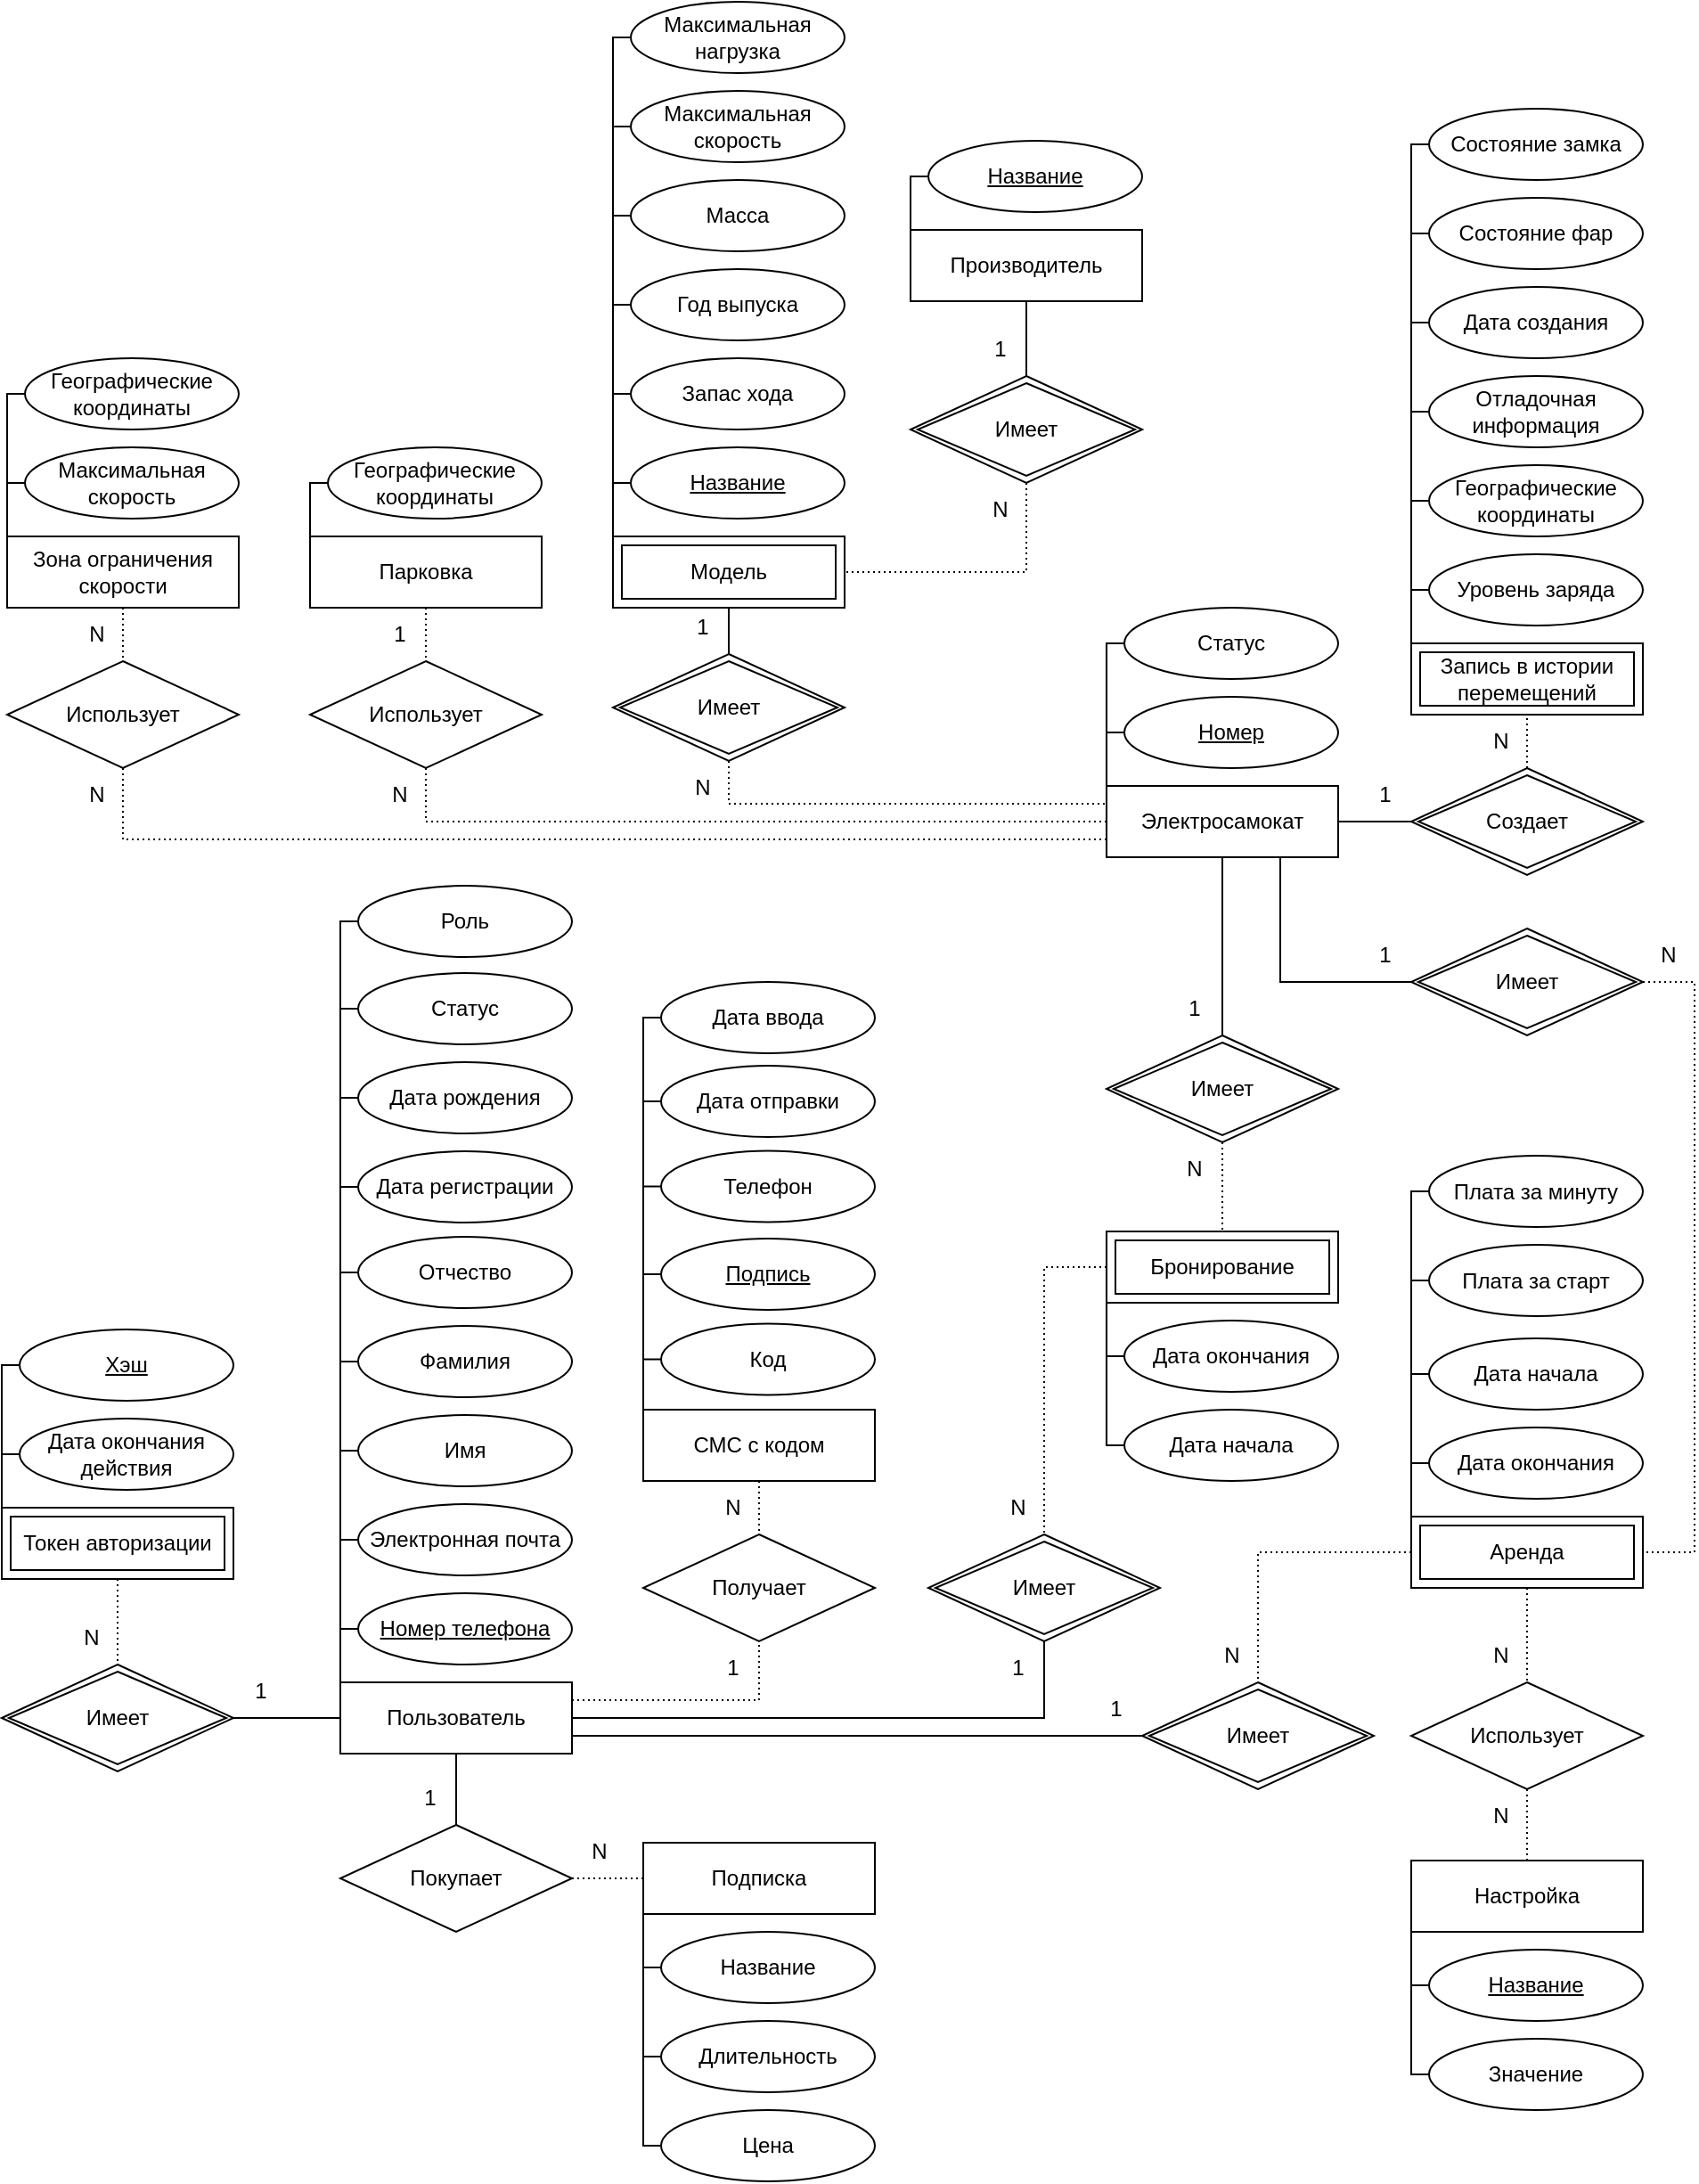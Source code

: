 <mxfile version="21.3.8" type="device">
  <diagram name="Страница 1" id="1fZUuVgu8hJn7vZOcelm">
    <mxGraphModel dx="2272" dy="2021" grid="1" gridSize="10" guides="1" tooltips="1" connect="1" arrows="1" fold="1" page="1" pageScale="1" pageWidth="827" pageHeight="1169" math="0" shadow="0">
      <root>
        <mxCell id="0" />
        <mxCell id="1" parent="0" />
        <mxCell id="aLUWIl0fzYMnbTUpbonb-100" value="" style="group;fontSize=12;" parent="1" vertex="1" connectable="0">
          <mxGeometry x="551" y="170" width="130" height="290" as="geometry" />
        </mxCell>
        <mxCell id="aLUWIl0fzYMnbTUpbonb-8" value="Аренда" style="shape=ext;margin=3;double=1;whiteSpace=wrap;html=1;align=center;fontSize=12;" parent="aLUWIl0fzYMnbTUpbonb-100" vertex="1">
          <mxGeometry y="250" width="130" height="40" as="geometry" />
        </mxCell>
        <mxCell id="aLUWIl0fzYMnbTUpbonb-87" value="Дата начала" style="ellipse;whiteSpace=wrap;html=1;fontStyle=0;fontSize=12;" parent="aLUWIl0fzYMnbTUpbonb-100" vertex="1">
          <mxGeometry x="10" y="150" width="120" height="40" as="geometry" />
        </mxCell>
        <mxCell id="aLUWIl0fzYMnbTUpbonb-93" style="edgeStyle=orthogonalEdgeStyle;shape=connector;rounded=0;orthogonalLoop=1;jettySize=auto;html=1;exitX=0;exitY=0;exitDx=0;exitDy=0;entryX=0;entryY=0.5;entryDx=0;entryDy=0;labelBackgroundColor=default;strokeColor=default;fontFamily=Helvetica;fontSize=12;fontColor=default;endArrow=none;endFill=0;" parent="aLUWIl0fzYMnbTUpbonb-100" source="aLUWIl0fzYMnbTUpbonb-8" target="aLUWIl0fzYMnbTUpbonb-87" edge="1">
          <mxGeometry relative="1" as="geometry">
            <Array as="points">
              <mxPoint y="170" />
            </Array>
          </mxGeometry>
        </mxCell>
        <mxCell id="aLUWIl0fzYMnbTUpbonb-88" value="Дата окончания" style="ellipse;whiteSpace=wrap;html=1;fontStyle=0;fontSize=12;" parent="aLUWIl0fzYMnbTUpbonb-100" vertex="1">
          <mxGeometry x="10" y="200" width="120" height="40" as="geometry" />
        </mxCell>
        <mxCell id="aLUWIl0fzYMnbTUpbonb-92" style="edgeStyle=orthogonalEdgeStyle;shape=connector;rounded=0;orthogonalLoop=1;jettySize=auto;html=1;exitX=0;exitY=0;exitDx=0;exitDy=0;entryX=0;entryY=0.5;entryDx=0;entryDy=0;labelBackgroundColor=default;strokeColor=default;fontFamily=Helvetica;fontSize=12;fontColor=default;endArrow=none;endFill=0;" parent="aLUWIl0fzYMnbTUpbonb-100" source="aLUWIl0fzYMnbTUpbonb-8" target="aLUWIl0fzYMnbTUpbonb-88" edge="1">
          <mxGeometry relative="1" as="geometry">
            <Array as="points">
              <mxPoint y="220" />
            </Array>
          </mxGeometry>
        </mxCell>
        <mxCell id="aLUWIl0fzYMnbTUpbonb-95" value="Плата за старт" style="ellipse;whiteSpace=wrap;html=1;fontStyle=0;fontSize=12;" parent="aLUWIl0fzYMnbTUpbonb-100" vertex="1">
          <mxGeometry x="10" y="97.5" width="120" height="40" as="geometry" />
        </mxCell>
        <mxCell id="aLUWIl0fzYMnbTUpbonb-97" style="edgeStyle=orthogonalEdgeStyle;shape=connector;rounded=0;orthogonalLoop=1;jettySize=auto;html=1;exitX=0;exitY=0;exitDx=0;exitDy=0;entryX=0;entryY=0.5;entryDx=0;entryDy=0;labelBackgroundColor=default;strokeColor=default;fontFamily=Helvetica;fontSize=12;fontColor=default;endArrow=none;endFill=0;" parent="aLUWIl0fzYMnbTUpbonb-100" source="aLUWIl0fzYMnbTUpbonb-8" target="aLUWIl0fzYMnbTUpbonb-95" edge="1">
          <mxGeometry relative="1" as="geometry">
            <Array as="points">
              <mxPoint y="118" />
            </Array>
          </mxGeometry>
        </mxCell>
        <mxCell id="aLUWIl0fzYMnbTUpbonb-96" value="Плата за минуту" style="ellipse;whiteSpace=wrap;html=1;fontStyle=0;fontSize=12;" parent="aLUWIl0fzYMnbTUpbonb-100" vertex="1">
          <mxGeometry x="10" y="47.5" width="120" height="40" as="geometry" />
        </mxCell>
        <mxCell id="aLUWIl0fzYMnbTUpbonb-98" style="edgeStyle=orthogonalEdgeStyle;shape=connector;rounded=0;orthogonalLoop=1;jettySize=auto;html=1;exitX=0;exitY=0;exitDx=0;exitDy=0;entryX=0;entryY=0.5;entryDx=0;entryDy=0;labelBackgroundColor=default;strokeColor=default;fontFamily=Helvetica;fontSize=12;fontColor=default;endArrow=none;endFill=0;" parent="aLUWIl0fzYMnbTUpbonb-100" source="aLUWIl0fzYMnbTUpbonb-8" target="aLUWIl0fzYMnbTUpbonb-96" edge="1">
          <mxGeometry relative="1" as="geometry">
            <Array as="points">
              <mxPoint y="67" />
            </Array>
          </mxGeometry>
        </mxCell>
        <mxCell id="aLUWIl0fzYMnbTUpbonb-101" value="" style="group;fontSize=12;" parent="1" vertex="1" connectable="0">
          <mxGeometry x="-224" y="-270" width="130" height="190" as="geometry" />
        </mxCell>
        <mxCell id="aLUWIl0fzYMnbTUpbonb-4" value="Зона ограничения скорости" style="rounded=0;whiteSpace=wrap;html=1;fontSize=12;" parent="aLUWIl0fzYMnbTUpbonb-101" vertex="1">
          <mxGeometry x="-13" y="140" width="130" height="40" as="geometry" />
        </mxCell>
        <mxCell id="aLUWIl0fzYMnbTUpbonb-81" value="Географические&lt;br&gt;координаты" style="ellipse;whiteSpace=wrap;html=1;fontSize=12;" parent="aLUWIl0fzYMnbTUpbonb-101" vertex="1">
          <mxGeometry x="-3" y="40" width="120" height="40" as="geometry" />
        </mxCell>
        <mxCell id="aLUWIl0fzYMnbTUpbonb-84" style="edgeStyle=orthogonalEdgeStyle;shape=connector;rounded=0;orthogonalLoop=1;jettySize=auto;html=1;exitX=0;exitY=0;exitDx=0;exitDy=0;entryX=0;entryY=0.5;entryDx=0;entryDy=0;labelBackgroundColor=default;strokeColor=default;fontFamily=Helvetica;fontSize=12;fontColor=default;endArrow=none;endFill=0;" parent="aLUWIl0fzYMnbTUpbonb-101" source="aLUWIl0fzYMnbTUpbonb-4" target="aLUWIl0fzYMnbTUpbonb-81" edge="1">
          <mxGeometry relative="1" as="geometry">
            <Array as="points">
              <mxPoint x="-13" y="60" />
            </Array>
          </mxGeometry>
        </mxCell>
        <mxCell id="aLUWIl0fzYMnbTUpbonb-82" value="Максимальная скорость" style="ellipse;whiteSpace=wrap;html=1;fontSize=12;" parent="aLUWIl0fzYMnbTUpbonb-101" vertex="1">
          <mxGeometry x="-3" y="90" width="120" height="40" as="geometry" />
        </mxCell>
        <mxCell id="aLUWIl0fzYMnbTUpbonb-83" style="edgeStyle=orthogonalEdgeStyle;shape=connector;rounded=0;orthogonalLoop=1;jettySize=auto;html=1;exitX=0;exitY=0;exitDx=0;exitDy=0;entryX=0;entryY=0.5;entryDx=0;entryDy=0;labelBackgroundColor=default;strokeColor=default;fontFamily=Helvetica;fontSize=12;fontColor=default;endArrow=none;endFill=0;" parent="aLUWIl0fzYMnbTUpbonb-101" source="aLUWIl0fzYMnbTUpbonb-4" target="aLUWIl0fzYMnbTUpbonb-82" edge="1">
          <mxGeometry relative="1" as="geometry">
            <Array as="points">
              <mxPoint x="-13" y="110" />
            </Array>
          </mxGeometry>
        </mxCell>
        <mxCell id="aLUWIl0fzYMnbTUpbonb-103" value="" style="group;fontSize=12;" parent="1" vertex="1" connectable="0">
          <mxGeometry x="380" y="-240" width="130" height="290" as="geometry" />
        </mxCell>
        <mxCell id="qkEfz8yO1FouXV4fTvmz-25" style="edgeStyle=orthogonalEdgeStyle;rounded=0;orthogonalLoop=1;jettySize=auto;html=1;exitX=0;exitY=0;exitDx=0;exitDy=0;entryX=0;entryY=0.5;entryDx=0;entryDy=0;endArrow=none;endFill=0;fontSize=12;" parent="aLUWIl0fzYMnbTUpbonb-103" source="aLUWIl0fzYMnbTUpbonb-2" target="qkEfz8yO1FouXV4fTvmz-24" edge="1">
          <mxGeometry relative="1" as="geometry">
            <Array as="points">
              <mxPoint y="170" />
            </Array>
          </mxGeometry>
        </mxCell>
        <mxCell id="aLUWIl0fzYMnbTUpbonb-2" value="Электросамокат" style="rounded=0;whiteSpace=wrap;html=1;fontSize=12;" parent="aLUWIl0fzYMnbTUpbonb-103" vertex="1">
          <mxGeometry y="250" width="130" height="40" as="geometry" />
        </mxCell>
        <mxCell id="aLUWIl0fzYMnbTUpbonb-68" value="Номер" style="ellipse;whiteSpace=wrap;html=1;fontStyle=4;fontSize=12;" parent="aLUWIl0fzYMnbTUpbonb-103" vertex="1">
          <mxGeometry x="10" y="200" width="120" height="40" as="geometry" />
        </mxCell>
        <mxCell id="aLUWIl0fzYMnbTUpbonb-73" style="edgeStyle=orthogonalEdgeStyle;shape=connector;rounded=0;orthogonalLoop=1;jettySize=auto;html=1;exitX=0;exitY=0;exitDx=0;exitDy=0;entryX=0;entryY=0.5;entryDx=0;entryDy=0;labelBackgroundColor=default;strokeColor=default;fontFamily=Helvetica;fontSize=12;fontColor=default;endArrow=none;endFill=0;" parent="aLUWIl0fzYMnbTUpbonb-103" source="aLUWIl0fzYMnbTUpbonb-2" target="aLUWIl0fzYMnbTUpbonb-68" edge="1">
          <mxGeometry relative="1" as="geometry">
            <Array as="points">
              <mxPoint y="220" />
            </Array>
          </mxGeometry>
        </mxCell>
        <mxCell id="qkEfz8yO1FouXV4fTvmz-24" value="Статус" style="ellipse;whiteSpace=wrap;html=1;fontSize=12;" parent="aLUWIl0fzYMnbTUpbonb-103" vertex="1">
          <mxGeometry x="10" y="150" width="120" height="40" as="geometry" />
        </mxCell>
        <mxCell id="aLUWIl0fzYMnbTUpbonb-134" value="" style="group;fontSize=12;" parent="1" vertex="1" connectable="0">
          <mxGeometry x="551" y="-270" width="130" height="240" as="geometry" />
        </mxCell>
        <mxCell id="qkEfz8yO1FouXV4fTvmz-13" style="edgeStyle=orthogonalEdgeStyle;rounded=0;orthogonalLoop=1;jettySize=auto;html=1;exitX=0;exitY=0;exitDx=0;exitDy=0;entryX=0;entryY=0.5;entryDx=0;entryDy=0;endArrow=none;endFill=0;fontSize=12;" parent="aLUWIl0fzYMnbTUpbonb-134" target="qkEfz8yO1FouXV4fTvmz-12" edge="1">
          <mxGeometry relative="1" as="geometry">
            <Array as="points">
              <mxPoint y="20" />
            </Array>
            <mxPoint y="200" as="sourcePoint" />
          </mxGeometry>
        </mxCell>
        <mxCell id="aLUWIl0fzYMnbTUpbonb-127" value="Географические координаты" style="ellipse;whiteSpace=wrap;html=1;fontSize=12;" parent="aLUWIl0fzYMnbTUpbonb-134" vertex="1">
          <mxGeometry x="10" y="100" width="120" height="40" as="geometry" />
        </mxCell>
        <mxCell id="aLUWIl0fzYMnbTUpbonb-131" style="edgeStyle=orthogonalEdgeStyle;shape=connector;rounded=0;orthogonalLoop=1;jettySize=auto;html=1;exitX=0;exitY=0;exitDx=0;exitDy=0;entryX=0;entryY=0.5;entryDx=0;entryDy=0;labelBackgroundColor=default;strokeColor=default;fontFamily=Helvetica;fontSize=12;fontColor=default;endArrow=none;endFill=0;" parent="aLUWIl0fzYMnbTUpbonb-134" target="aLUWIl0fzYMnbTUpbonb-127" edge="1">
          <mxGeometry relative="1" as="geometry">
            <Array as="points">
              <mxPoint y="120" />
            </Array>
            <mxPoint y="200" as="sourcePoint" />
          </mxGeometry>
        </mxCell>
        <mxCell id="aLUWIl0fzYMnbTUpbonb-128" value="Уровень заряда" style="ellipse;whiteSpace=wrap;html=1;fontSize=12;" parent="aLUWIl0fzYMnbTUpbonb-134" vertex="1">
          <mxGeometry x="10" y="150" width="120" height="40" as="geometry" />
        </mxCell>
        <mxCell id="aLUWIl0fzYMnbTUpbonb-130" style="edgeStyle=orthogonalEdgeStyle;shape=connector;rounded=0;orthogonalLoop=1;jettySize=auto;html=1;exitX=0;exitY=0;exitDx=0;exitDy=0;entryX=0;entryY=0.5;entryDx=0;entryDy=0;labelBackgroundColor=default;strokeColor=default;fontFamily=Helvetica;fontSize=12;fontColor=default;endArrow=none;endFill=0;" parent="aLUWIl0fzYMnbTUpbonb-134" target="aLUWIl0fzYMnbTUpbonb-128" edge="1">
          <mxGeometry relative="1" as="geometry">
            <Array as="points">
              <mxPoint y="170" />
            </Array>
            <mxPoint y="200" as="sourcePoint" />
          </mxGeometry>
        </mxCell>
        <mxCell id="aLUWIl0fzYMnbTUpbonb-129" value="Отладочная информация" style="ellipse;whiteSpace=wrap;html=1;fontSize=12;" parent="aLUWIl0fzYMnbTUpbonb-134" vertex="1">
          <mxGeometry x="10" y="50" width="120" height="40" as="geometry" />
        </mxCell>
        <mxCell id="aLUWIl0fzYMnbTUpbonb-132" style="edgeStyle=orthogonalEdgeStyle;shape=connector;rounded=0;orthogonalLoop=1;jettySize=auto;html=1;exitX=0;exitY=0;exitDx=0;exitDy=0;entryX=0;entryY=0.5;entryDx=0;entryDy=0;labelBackgroundColor=default;strokeColor=default;fontFamily=Helvetica;fontSize=12;fontColor=default;endArrow=none;endFill=0;" parent="aLUWIl0fzYMnbTUpbonb-134" target="aLUWIl0fzYMnbTUpbonb-129" edge="1">
          <mxGeometry relative="1" as="geometry">
            <Array as="points">
              <mxPoint y="70" />
            </Array>
            <mxPoint y="200" as="sourcePoint" />
          </mxGeometry>
        </mxCell>
        <mxCell id="qkEfz8yO1FouXV4fTvmz-12" value="Дата создания" style="ellipse;whiteSpace=wrap;html=1;fontSize=12;" parent="aLUWIl0fzYMnbTUpbonb-134" vertex="1">
          <mxGeometry x="10" width="120" height="40" as="geometry" />
        </mxCell>
        <mxCell id="X0gcdEhsvJMtpot3MTze-15" value="Запись в истории перемещений" style="shape=ext;margin=3;double=1;whiteSpace=wrap;html=1;align=center;fontSize=12;" parent="aLUWIl0fzYMnbTUpbonb-134" vertex="1">
          <mxGeometry y="200" width="130" height="40" as="geometry" />
        </mxCell>
        <mxCell id="aLUWIl0fzYMnbTUpbonb-135" value="Имеет" style="shape=rhombus;double=1;perimeter=rhombusPerimeter;whiteSpace=wrap;html=1;align=center;fontFamily=Helvetica;fontSize=12;fontColor=default;" parent="1" vertex="1">
          <mxGeometry x="551" y="90" width="130" height="60" as="geometry" />
        </mxCell>
        <mxCell id="aLUWIl0fzYMnbTUpbonb-137" value="" style="endArrow=none;html=1;rounded=0;dashed=1;dashPattern=1 2;labelBackgroundColor=default;strokeColor=default;fontFamily=Helvetica;fontSize=12;fontColor=default;shape=connector;exitX=1;exitY=0.5;exitDx=0;exitDy=0;edgeStyle=orthogonalEdgeStyle;entryX=1;entryY=0.5;entryDx=0;entryDy=0;" parent="1" source="aLUWIl0fzYMnbTUpbonb-135" target="aLUWIl0fzYMnbTUpbonb-8" edge="1">
          <mxGeometry relative="1" as="geometry">
            <mxPoint x="470" as="sourcePoint" />
            <mxPoint x="530" y="350" as="targetPoint" />
            <Array as="points">
              <mxPoint x="710" y="120" />
              <mxPoint x="710" y="440" />
            </Array>
          </mxGeometry>
        </mxCell>
        <mxCell id="aLUWIl0fzYMnbTUpbonb-141" value="" style="endArrow=none;html=1;rounded=0;labelBackgroundColor=default;strokeColor=default;fontFamily=Helvetica;fontSize=12;fontColor=default;shape=connector;entryX=0;entryY=0.5;entryDx=0;entryDy=0;exitX=0.75;exitY=1;exitDx=0;exitDy=0;edgeStyle=orthogonalEdgeStyle;" parent="1" source="aLUWIl0fzYMnbTUpbonb-2" target="aLUWIl0fzYMnbTUpbonb-135" edge="1">
          <mxGeometry relative="1" as="geometry">
            <mxPoint x="530" y="80" as="sourcePoint" />
            <mxPoint x="721" y="170" as="targetPoint" />
          </mxGeometry>
        </mxCell>
        <mxCell id="aLUWIl0fzYMnbTUpbonb-143" value="Имеет" style="shape=rhombus;double=1;perimeter=rhombusPerimeter;whiteSpace=wrap;html=1;align=center;fontFamily=Helvetica;fontSize=12;fontColor=default;" parent="1" vertex="1">
          <mxGeometry x="400" y="513" width="130" height="60" as="geometry" />
        </mxCell>
        <mxCell id="aLUWIl0fzYMnbTUpbonb-146" value="" style="endArrow=none;html=1;rounded=0;dashed=1;dashPattern=1 2;labelBackgroundColor=default;strokeColor=default;fontFamily=Helvetica;fontSize=12;fontColor=default;shape=connector;edgeStyle=orthogonalEdgeStyle;entryX=0.5;entryY=0;entryDx=0;entryDy=0;exitX=0;exitY=0.5;exitDx=0;exitDy=0;" parent="1" source="aLUWIl0fzYMnbTUpbonb-8" target="aLUWIl0fzYMnbTUpbonb-143" edge="1">
          <mxGeometry relative="1" as="geometry">
            <mxPoint x="700" y="230" as="sourcePoint" />
            <mxPoint x="395" y="647.5" as="targetPoint" />
          </mxGeometry>
        </mxCell>
        <mxCell id="aLUWIl0fzYMnbTUpbonb-155" value="" style="endArrow=none;html=1;rounded=0;labelBackgroundColor=default;strokeColor=default;fontFamily=Helvetica;fontSize=12;fontColor=default;shape=connector;exitX=0;exitY=0.5;exitDx=0;exitDy=0;entryX=1;entryY=0.5;entryDx=0;entryDy=0;" parent="1" source="X0gcdEhsvJMtpot3MTze-18" target="aLUWIl0fzYMnbTUpbonb-2" edge="1">
          <mxGeometry relative="1" as="geometry">
            <mxPoint x="551" y="30" as="sourcePoint" />
            <mxPoint x="631" as="targetPoint" />
          </mxGeometry>
        </mxCell>
        <mxCell id="aLUWIl0fzYMnbTUpbonb-159" value="" style="endArrow=none;html=1;rounded=0;dashed=1;dashPattern=1 2;labelBackgroundColor=default;strokeColor=default;fontFamily=Helvetica;fontSize=12;fontColor=default;shape=connector;exitX=0.5;exitY=0;exitDx=0;exitDy=0;entryX=0.5;entryY=1;entryDx=0;entryDy=0;" parent="1" source="X0gcdEhsvJMtpot3MTze-18" edge="1">
          <mxGeometry relative="1" as="geometry">
            <mxPoint x="616" as="sourcePoint" />
            <mxPoint x="616" y="-30" as="targetPoint" />
          </mxGeometry>
        </mxCell>
        <mxCell id="aLUWIl0fzYMnbTUpbonb-162" value="" style="group;fontSize=12;" parent="1" vertex="1" connectable="0">
          <mxGeometry x="-67" y="-230" width="130" height="140" as="geometry" />
        </mxCell>
        <mxCell id="aLUWIl0fzYMnbTUpbonb-3" value="Парковка" style="rounded=0;whiteSpace=wrap;html=1;fontSize=12;" parent="aLUWIl0fzYMnbTUpbonb-162" vertex="1">
          <mxGeometry y="100" width="130" height="40" as="geometry" />
        </mxCell>
        <mxCell id="aLUWIl0fzYMnbTUpbonb-76" value="Географические координаты" style="ellipse;whiteSpace=wrap;html=1;fontSize=12;" parent="aLUWIl0fzYMnbTUpbonb-162" vertex="1">
          <mxGeometry x="10" y="50" width="120" height="40" as="geometry" />
        </mxCell>
        <mxCell id="aLUWIl0fzYMnbTUpbonb-78" style="edgeStyle=orthogonalEdgeStyle;shape=connector;rounded=0;orthogonalLoop=1;jettySize=auto;html=1;exitX=0;exitY=0;exitDx=0;exitDy=0;entryX=0;entryY=0.5;entryDx=0;entryDy=0;labelBackgroundColor=default;strokeColor=default;fontFamily=Helvetica;fontSize=12;fontColor=default;endArrow=none;endFill=0;" parent="aLUWIl0fzYMnbTUpbonb-162" source="aLUWIl0fzYMnbTUpbonb-3" target="aLUWIl0fzYMnbTUpbonb-76" edge="1">
          <mxGeometry relative="1" as="geometry">
            <Array as="points">
              <mxPoint y="70" />
            </Array>
          </mxGeometry>
        </mxCell>
        <mxCell id="aLUWIl0fzYMnbTUpbonb-165" value="" style="group;fontSize=12;" parent="1" vertex="1" connectable="0">
          <mxGeometry x="551" y="613" width="130" height="140" as="geometry" />
        </mxCell>
        <mxCell id="aLUWIl0fzYMnbTUpbonb-59" value="Название" style="ellipse;whiteSpace=wrap;html=1;fontStyle=4;fontSize=12;" parent="aLUWIl0fzYMnbTUpbonb-165" vertex="1">
          <mxGeometry x="10" y="50" width="120" height="40" as="geometry" />
        </mxCell>
        <mxCell id="aLUWIl0fzYMnbTUpbonb-62" value="Значение" style="ellipse;whiteSpace=wrap;html=1;fontSize=12;" parent="aLUWIl0fzYMnbTUpbonb-165" vertex="1">
          <mxGeometry x="10" y="100" width="120" height="40" as="geometry" />
        </mxCell>
        <mxCell id="aLUWIl0fzYMnbTUpbonb-163" style="edgeStyle=orthogonalEdgeStyle;shape=connector;rounded=0;orthogonalLoop=1;jettySize=auto;html=1;exitX=0;exitY=1;exitDx=0;exitDy=0;entryX=0;entryY=0.5;entryDx=0;entryDy=0;labelBackgroundColor=default;strokeColor=default;fontFamily=Helvetica;fontSize=12;fontColor=default;endArrow=none;endFill=0;" parent="aLUWIl0fzYMnbTUpbonb-165" source="aLUWIl0fzYMnbTUpbonb-5" target="aLUWIl0fzYMnbTUpbonb-59" edge="1">
          <mxGeometry relative="1" as="geometry">
            <Array as="points">
              <mxPoint y="70" />
            </Array>
          </mxGeometry>
        </mxCell>
        <mxCell id="aLUWIl0fzYMnbTUpbonb-164" style="edgeStyle=orthogonalEdgeStyle;shape=connector;rounded=0;orthogonalLoop=1;jettySize=auto;html=1;exitX=0;exitY=1;exitDx=0;exitDy=0;entryX=0;entryY=0.5;entryDx=0;entryDy=0;labelBackgroundColor=default;strokeColor=default;fontFamily=Helvetica;fontSize=12;fontColor=default;endArrow=none;endFill=0;" parent="aLUWIl0fzYMnbTUpbonb-165" source="aLUWIl0fzYMnbTUpbonb-5" target="aLUWIl0fzYMnbTUpbonb-62" edge="1">
          <mxGeometry relative="1" as="geometry">
            <Array as="points">
              <mxPoint y="120" />
            </Array>
          </mxGeometry>
        </mxCell>
        <mxCell id="aLUWIl0fzYMnbTUpbonb-5" value="Настройка" style="rounded=0;whiteSpace=wrap;html=1;fontSize=12;" parent="aLUWIl0fzYMnbTUpbonb-165" vertex="1">
          <mxGeometry width="130" height="40" as="geometry" />
        </mxCell>
        <mxCell id="aLUWIl0fzYMnbTUpbonb-169" value="" style="endArrow=none;html=1;rounded=0;dashed=1;dashPattern=1 2;labelBackgroundColor=default;strokeColor=default;fontFamily=Helvetica;fontSize=12;fontColor=default;shape=connector;exitX=0.5;exitY=0;exitDx=0;exitDy=0;entryX=0.5;entryY=1;entryDx=0;entryDy=0;" parent="1" source="aLUWIl0fzYMnbTUpbonb-5" target="X0gcdEhsvJMtpot3MTze-11" edge="1">
          <mxGeometry relative="1" as="geometry">
            <mxPoint x="521" y="563" as="sourcePoint" />
            <mxPoint x="616" y="561.75" as="targetPoint" />
          </mxGeometry>
        </mxCell>
        <mxCell id="aLUWIl0fzYMnbTUpbonb-171" value="Использует" style="shape=rhombus;perimeter=rhombusPerimeter;whiteSpace=wrap;html=1;align=center;fontFamily=Helvetica;fontSize=12;fontColor=default;" parent="1" vertex="1">
          <mxGeometry x="-67" y="-60" width="130" height="60" as="geometry" />
        </mxCell>
        <mxCell id="aLUWIl0fzYMnbTUpbonb-172" value="" style="endArrow=none;html=1;rounded=0;dashed=1;dashPattern=1 2;labelBackgroundColor=default;strokeColor=default;fontFamily=Helvetica;fontSize=12;fontColor=default;shape=connector;exitX=0.5;exitY=1;exitDx=0;exitDy=0;entryX=0.5;entryY=0;entryDx=0;entryDy=0;" parent="1" source="aLUWIl0fzYMnbTUpbonb-3" target="aLUWIl0fzYMnbTUpbonb-171" edge="1">
          <mxGeometry relative="1" as="geometry">
            <mxPoint x="130" y="-30" as="sourcePoint" />
            <mxPoint x="290" y="-30" as="targetPoint" />
          </mxGeometry>
        </mxCell>
        <mxCell id="aLUWIl0fzYMnbTUpbonb-174" value="" style="endArrow=none;html=1;rounded=0;dashed=1;dashPattern=1 2;labelBackgroundColor=default;strokeColor=default;fontFamily=Helvetica;fontSize=12;fontColor=default;shape=connector;exitX=0;exitY=0.5;exitDx=0;exitDy=0;entryX=0.5;entryY=1;entryDx=0;entryDy=0;edgeStyle=orthogonalEdgeStyle;" parent="1" source="aLUWIl0fzYMnbTUpbonb-2" target="aLUWIl0fzYMnbTUpbonb-171" edge="1">
          <mxGeometry relative="1" as="geometry">
            <mxPoint x="260" y="60" as="sourcePoint" />
            <mxPoint x="420" y="130" as="targetPoint" />
            <Array as="points">
              <mxPoint x="-2" y="30" />
            </Array>
          </mxGeometry>
        </mxCell>
        <mxCell id="aLUWIl0fzYMnbTUpbonb-180" value="Использует" style="shape=rhombus;perimeter=rhombusPerimeter;whiteSpace=wrap;html=1;align=center;fontFamily=Helvetica;fontSize=12;fontColor=default;" parent="1" vertex="1">
          <mxGeometry x="-237" y="-60" width="130" height="60" as="geometry" />
        </mxCell>
        <mxCell id="aLUWIl0fzYMnbTUpbonb-181" value="" style="endArrow=none;html=1;rounded=0;dashed=1;dashPattern=1 2;labelBackgroundColor=default;strokeColor=default;fontFamily=Helvetica;fontSize=12;fontColor=default;shape=connector;entryX=0.5;entryY=1;entryDx=0;entryDy=0;edgeStyle=orthogonalEdgeStyle;exitX=0;exitY=0.75;exitDx=0;exitDy=0;" parent="1" source="aLUWIl0fzYMnbTUpbonb-2" target="aLUWIl0fzYMnbTUpbonb-180" edge="1">
          <mxGeometry relative="1" as="geometry">
            <mxPoint x="390" y="70" as="sourcePoint" />
            <mxPoint x="330" y="-10" as="targetPoint" />
            <Array as="points">
              <mxPoint x="-172" y="40" />
            </Array>
          </mxGeometry>
        </mxCell>
        <mxCell id="aLUWIl0fzYMnbTUpbonb-183" value="" style="endArrow=none;html=1;rounded=0;dashed=1;dashPattern=1 2;labelBackgroundColor=default;strokeColor=default;fontFamily=Helvetica;fontSize=12;fontColor=default;shape=connector;exitX=0.5;exitY=1;exitDx=0;exitDy=0;entryX=0.5;entryY=0;entryDx=0;entryDy=0;" parent="1" source="aLUWIl0fzYMnbTUpbonb-4" target="aLUWIl0fzYMnbTUpbonb-180" edge="1">
          <mxGeometry relative="1" as="geometry">
            <mxPoint x="8" y="-80" as="sourcePoint" />
            <mxPoint x="8" y="-50" as="targetPoint" />
          </mxGeometry>
        </mxCell>
        <mxCell id="aLUWIl0fzYMnbTUpbonb-185" value="" style="group;fontSize=12;" parent="1" vertex="1" connectable="0">
          <mxGeometry x="380" y="260" width="170" height="190" as="geometry" />
        </mxCell>
        <mxCell id="aLUWIl0fzYMnbTUpbonb-107" value="Дата окончания" style="ellipse;whiteSpace=wrap;html=1;fontStyle=0;fontSize=12;" parent="aLUWIl0fzYMnbTUpbonb-185" vertex="1">
          <mxGeometry x="10" y="50" width="120" height="40" as="geometry" />
        </mxCell>
        <mxCell id="aLUWIl0fzYMnbTUpbonb-108" style="edgeStyle=orthogonalEdgeStyle;shape=connector;rounded=0;orthogonalLoop=1;jettySize=auto;html=1;exitX=0;exitY=0;exitDx=0;exitDy=0;entryX=0;entryY=0.5;entryDx=0;entryDy=0;labelBackgroundColor=default;strokeColor=default;fontFamily=Helvetica;fontSize=12;fontColor=default;endArrow=none;endFill=0;" parent="aLUWIl0fzYMnbTUpbonb-185" source="aLUWIl0fzYMnbTUpbonb-9" target="aLUWIl0fzYMnbTUpbonb-107" edge="1">
          <mxGeometry relative="1" as="geometry">
            <Array as="points">
              <mxPoint y="70" />
            </Array>
          </mxGeometry>
        </mxCell>
        <mxCell id="aLUWIl0fzYMnbTUpbonb-106" value="Дата начала" style="ellipse;whiteSpace=wrap;html=1;fontStyle=0;fontSize=12;" parent="aLUWIl0fzYMnbTUpbonb-185" vertex="1">
          <mxGeometry x="10" y="100" width="120" height="40" as="geometry" />
        </mxCell>
        <mxCell id="aLUWIl0fzYMnbTUpbonb-109" style="edgeStyle=orthogonalEdgeStyle;shape=connector;rounded=0;orthogonalLoop=1;jettySize=auto;html=1;exitX=0;exitY=0;exitDx=0;exitDy=0;entryX=0;entryY=0.5;entryDx=0;entryDy=0;labelBackgroundColor=default;strokeColor=default;fontFamily=Helvetica;fontSize=12;fontColor=default;endArrow=none;endFill=0;" parent="aLUWIl0fzYMnbTUpbonb-185" source="aLUWIl0fzYMnbTUpbonb-9" target="aLUWIl0fzYMnbTUpbonb-106" edge="1">
          <mxGeometry relative="1" as="geometry">
            <Array as="points">
              <mxPoint y="120" />
            </Array>
          </mxGeometry>
        </mxCell>
        <mxCell id="aLUWIl0fzYMnbTUpbonb-9" value="Бронирование" style="shape=ext;margin=3;double=1;whiteSpace=wrap;html=1;align=center;fontSize=12;" parent="aLUWIl0fzYMnbTUpbonb-185" vertex="1">
          <mxGeometry width="130" height="40" as="geometry" />
        </mxCell>
        <mxCell id="aLUWIl0fzYMnbTUpbonb-186" value="Имеет" style="shape=rhombus;double=1;perimeter=rhombusPerimeter;whiteSpace=wrap;html=1;align=center;fontFamily=Helvetica;fontSize=12;fontColor=default;" parent="1" vertex="1">
          <mxGeometry x="380" y="150" width="130" height="60" as="geometry" />
        </mxCell>
        <mxCell id="aLUWIl0fzYMnbTUpbonb-187" value="" style="endArrow=none;html=1;rounded=0;labelBackgroundColor=default;strokeColor=default;fontFamily=Helvetica;fontSize=12;fontColor=default;shape=connector;exitX=0.5;exitY=1;exitDx=0;exitDy=0;entryX=0.5;entryY=0;entryDx=0;entryDy=0;" parent="1" source="aLUWIl0fzYMnbTUpbonb-2" target="aLUWIl0fzYMnbTUpbonb-186" edge="1">
          <mxGeometry relative="1" as="geometry">
            <mxPoint x="480" y="210" as="sourcePoint" />
            <mxPoint x="640" y="210" as="targetPoint" />
          </mxGeometry>
        </mxCell>
        <mxCell id="aLUWIl0fzYMnbTUpbonb-189" value="" style="endArrow=none;html=1;rounded=0;dashed=1;dashPattern=1 2;labelBackgroundColor=default;strokeColor=default;fontFamily=Helvetica;fontSize=12;fontColor=default;shape=connector;exitX=0.5;exitY=1;exitDx=0;exitDy=0;entryX=0.5;entryY=0;entryDx=0;entryDy=0;" parent="1" source="aLUWIl0fzYMnbTUpbonb-186" target="aLUWIl0fzYMnbTUpbonb-9" edge="1">
          <mxGeometry relative="1" as="geometry">
            <mxPoint x="420" y="130" as="sourcePoint" />
            <mxPoint x="580" y="130" as="targetPoint" />
          </mxGeometry>
        </mxCell>
        <mxCell id="aLUWIl0fzYMnbTUpbonb-191" value="Имеет" style="shape=rhombus;double=1;perimeter=rhombusPerimeter;whiteSpace=wrap;html=1;align=center;fontFamily=Helvetica;fontSize=12;fontColor=default;" parent="1" vertex="1">
          <mxGeometry x="280" y="430" width="130" height="60" as="geometry" />
        </mxCell>
        <mxCell id="aLUWIl0fzYMnbTUpbonb-194" value="" style="endArrow=none;html=1;rounded=0;labelBackgroundColor=default;strokeColor=default;fontFamily=Helvetica;fontSize=12;fontColor=default;shape=connector;exitX=1;exitY=0.5;exitDx=0;exitDy=0;entryX=0.5;entryY=1;entryDx=0;entryDy=0;edgeStyle=orthogonalEdgeStyle;" parent="1" source="aLUWIl0fzYMnbTUpbonb-1" target="aLUWIl0fzYMnbTUpbonb-191" edge="1">
          <mxGeometry relative="1" as="geometry">
            <mxPoint x="440" y="390" as="sourcePoint" />
            <mxPoint x="600" y="390" as="targetPoint" />
            <Array as="points">
              <mxPoint x="345" y="533" />
            </Array>
          </mxGeometry>
        </mxCell>
        <mxCell id="aLUWIl0fzYMnbTUpbonb-196" value="" style="endArrow=none;html=1;rounded=0;dashed=1;dashPattern=1 2;labelBackgroundColor=default;strokeColor=default;fontFamily=Helvetica;fontSize=12;fontColor=default;shape=connector;edgeStyle=orthogonalEdgeStyle;entryX=0.5;entryY=0;entryDx=0;entryDy=0;exitX=0;exitY=0.5;exitDx=0;exitDy=0;" parent="1" source="aLUWIl0fzYMnbTUpbonb-9" target="aLUWIl0fzYMnbTUpbonb-191" edge="1">
          <mxGeometry relative="1" as="geometry">
            <mxPoint x="290" y="320" as="sourcePoint" />
            <mxPoint x="570" y="523" as="targetPoint" />
            <Array as="points">
              <mxPoint x="345" y="280" />
            </Array>
          </mxGeometry>
        </mxCell>
        <mxCell id="qkEfz8yO1FouXV4fTvmz-45" value="" style="group;fontSize=12;" parent="1" vertex="1" connectable="0">
          <mxGeometry x="-240" y="265" width="130" height="190" as="geometry" />
        </mxCell>
        <mxCell id="qkEfz8yO1FouXV4fTvmz-38" value="Токен авторизации" style="shape=ext;margin=3;double=1;whiteSpace=wrap;html=1;align=center;fontSize=12;" parent="qkEfz8yO1FouXV4fTvmz-45" vertex="1">
          <mxGeometry y="150" width="130" height="40" as="geometry" />
        </mxCell>
        <mxCell id="qkEfz8yO1FouXV4fTvmz-39" value="Дата окончания действия" style="ellipse;whiteSpace=wrap;html=1;fontSize=12;" parent="qkEfz8yO1FouXV4fTvmz-45" vertex="1">
          <mxGeometry x="10" y="100" width="120" height="40" as="geometry" />
        </mxCell>
        <mxCell id="qkEfz8yO1FouXV4fTvmz-42" style="edgeStyle=orthogonalEdgeStyle;rounded=0;orthogonalLoop=1;jettySize=auto;html=1;exitX=0;exitY=0;exitDx=0;exitDy=0;entryX=0;entryY=0.5;entryDx=0;entryDy=0;endArrow=none;endFill=0;fontSize=12;" parent="qkEfz8yO1FouXV4fTvmz-45" source="qkEfz8yO1FouXV4fTvmz-38" target="qkEfz8yO1FouXV4fTvmz-39" edge="1">
          <mxGeometry relative="1" as="geometry">
            <Array as="points">
              <mxPoint y="120" />
            </Array>
          </mxGeometry>
        </mxCell>
        <mxCell id="qkEfz8yO1FouXV4fTvmz-40" value="Хэш" style="ellipse;whiteSpace=wrap;html=1;fontStyle=4;fontSize=12;" parent="qkEfz8yO1FouXV4fTvmz-45" vertex="1">
          <mxGeometry x="10" y="50" width="120" height="40" as="geometry" />
        </mxCell>
        <mxCell id="qkEfz8yO1FouXV4fTvmz-43" style="edgeStyle=orthogonalEdgeStyle;rounded=0;orthogonalLoop=1;jettySize=auto;html=1;exitX=0;exitY=0;exitDx=0;exitDy=0;entryX=0;entryY=0.5;entryDx=0;entryDy=0;endArrow=none;endFill=0;fontSize=12;" parent="qkEfz8yO1FouXV4fTvmz-45" source="qkEfz8yO1FouXV4fTvmz-38" target="qkEfz8yO1FouXV4fTvmz-40" edge="1">
          <mxGeometry relative="1" as="geometry">
            <Array as="points">
              <mxPoint y="70" />
            </Array>
          </mxGeometry>
        </mxCell>
        <mxCell id="qkEfz8yO1FouXV4fTvmz-46" value="Имеет" style="shape=rhombus;double=1;perimeter=rhombusPerimeter;whiteSpace=wrap;html=1;align=center;fontFamily=Helvetica;fontSize=12;fontColor=default;" parent="1" vertex="1">
          <mxGeometry x="-240" y="503" width="130" height="60" as="geometry" />
        </mxCell>
        <mxCell id="qkEfz8yO1FouXV4fTvmz-51" value="" style="endArrow=none;html=1;rounded=0;exitX=1;exitY=0.5;exitDx=0;exitDy=0;entryX=0;entryY=0.5;entryDx=0;entryDy=0;fontSize=12;" parent="1" source="qkEfz8yO1FouXV4fTvmz-46" target="aLUWIl0fzYMnbTUpbonb-1" edge="1">
          <mxGeometry relative="1" as="geometry">
            <mxPoint x="-50" y="505" as="sourcePoint" />
            <mxPoint x="110" y="505" as="targetPoint" />
          </mxGeometry>
        </mxCell>
        <mxCell id="AA1Bn7bmUUII2A3ySsHL-15" value="" style="group;fontSize=12;" parent="1" vertex="1" connectable="0">
          <mxGeometry x="103" y="-430" width="130" height="340" as="geometry" />
        </mxCell>
        <mxCell id="AA1Bn7bmUUII2A3ySsHL-2" value="Модель" style="shape=ext;margin=3;double=1;whiteSpace=wrap;html=1;align=center;fontSize=12;" parent="AA1Bn7bmUUII2A3ySsHL-15" vertex="1">
          <mxGeometry y="300" width="130" height="40" as="geometry" />
        </mxCell>
        <mxCell id="AA1Bn7bmUUII2A3ySsHL-3" value="Название" style="ellipse;whiteSpace=wrap;html=1;fontStyle=4;fontSize=12;" parent="AA1Bn7bmUUII2A3ySsHL-15" vertex="1">
          <mxGeometry x="10" y="250" width="120" height="40" as="geometry" />
        </mxCell>
        <mxCell id="AA1Bn7bmUUII2A3ySsHL-9" style="edgeStyle=orthogonalEdgeStyle;rounded=0;orthogonalLoop=1;jettySize=auto;html=1;exitX=0;exitY=0;exitDx=0;exitDy=0;entryX=0;entryY=0.5;entryDx=0;entryDy=0;endArrow=none;endFill=0;fontSize=12;" parent="AA1Bn7bmUUII2A3ySsHL-15" source="AA1Bn7bmUUII2A3ySsHL-2" target="AA1Bn7bmUUII2A3ySsHL-3" edge="1">
          <mxGeometry relative="1" as="geometry">
            <Array as="points">
              <mxPoint y="270" />
            </Array>
          </mxGeometry>
        </mxCell>
        <mxCell id="AA1Bn7bmUUII2A3ySsHL-4" value="Запас хода" style="ellipse;whiteSpace=wrap;html=1;fontSize=12;" parent="AA1Bn7bmUUII2A3ySsHL-15" vertex="1">
          <mxGeometry x="10" y="200" width="120" height="40" as="geometry" />
        </mxCell>
        <mxCell id="AA1Bn7bmUUII2A3ySsHL-10" style="edgeStyle=orthogonalEdgeStyle;rounded=0;orthogonalLoop=1;jettySize=auto;html=1;exitX=0;exitY=0;exitDx=0;exitDy=0;entryX=0;entryY=0.5;entryDx=0;entryDy=0;endArrow=none;endFill=0;fontSize=12;" parent="AA1Bn7bmUUII2A3ySsHL-15" source="AA1Bn7bmUUII2A3ySsHL-2" target="AA1Bn7bmUUII2A3ySsHL-4" edge="1">
          <mxGeometry relative="1" as="geometry">
            <Array as="points">
              <mxPoint y="220" />
            </Array>
          </mxGeometry>
        </mxCell>
        <mxCell id="AA1Bn7bmUUII2A3ySsHL-5" value="Год выпуска" style="ellipse;whiteSpace=wrap;html=1;fontSize=12;" parent="AA1Bn7bmUUII2A3ySsHL-15" vertex="1">
          <mxGeometry x="10" y="150" width="120" height="40" as="geometry" />
        </mxCell>
        <mxCell id="AA1Bn7bmUUII2A3ySsHL-11" style="edgeStyle=orthogonalEdgeStyle;rounded=0;orthogonalLoop=1;jettySize=auto;html=1;exitX=0;exitY=0;exitDx=0;exitDy=0;entryX=0;entryY=0.5;entryDx=0;entryDy=0;endArrow=none;endFill=0;fontSize=12;" parent="AA1Bn7bmUUII2A3ySsHL-15" source="AA1Bn7bmUUII2A3ySsHL-2" target="AA1Bn7bmUUII2A3ySsHL-5" edge="1">
          <mxGeometry relative="1" as="geometry">
            <Array as="points">
              <mxPoint y="170" />
            </Array>
          </mxGeometry>
        </mxCell>
        <mxCell id="AA1Bn7bmUUII2A3ySsHL-6" value="Масса" style="ellipse;whiteSpace=wrap;html=1;fontSize=12;" parent="AA1Bn7bmUUII2A3ySsHL-15" vertex="1">
          <mxGeometry x="10" y="100" width="120" height="40" as="geometry" />
        </mxCell>
        <mxCell id="AA1Bn7bmUUII2A3ySsHL-12" style="edgeStyle=orthogonalEdgeStyle;rounded=0;orthogonalLoop=1;jettySize=auto;html=1;exitX=0;exitY=0;exitDx=0;exitDy=0;entryX=0;entryY=0.5;entryDx=0;entryDy=0;endArrow=none;endFill=0;fontSize=12;" parent="AA1Bn7bmUUII2A3ySsHL-15" source="AA1Bn7bmUUII2A3ySsHL-2" target="AA1Bn7bmUUII2A3ySsHL-6" edge="1">
          <mxGeometry relative="1" as="geometry">
            <Array as="points">
              <mxPoint y="120" />
            </Array>
          </mxGeometry>
        </mxCell>
        <mxCell id="AA1Bn7bmUUII2A3ySsHL-7" value="Максимальная скорость" style="ellipse;whiteSpace=wrap;html=1;fontSize=12;" parent="AA1Bn7bmUUII2A3ySsHL-15" vertex="1">
          <mxGeometry x="10" y="50" width="120" height="40" as="geometry" />
        </mxCell>
        <mxCell id="AA1Bn7bmUUII2A3ySsHL-13" style="edgeStyle=orthogonalEdgeStyle;rounded=0;orthogonalLoop=1;jettySize=auto;html=1;exitX=0;exitY=0;exitDx=0;exitDy=0;entryX=0;entryY=0.5;entryDx=0;entryDy=0;endArrow=none;endFill=0;fontSize=12;" parent="AA1Bn7bmUUII2A3ySsHL-15" source="AA1Bn7bmUUII2A3ySsHL-2" target="AA1Bn7bmUUII2A3ySsHL-7" edge="1">
          <mxGeometry relative="1" as="geometry">
            <Array as="points">
              <mxPoint y="70" />
            </Array>
          </mxGeometry>
        </mxCell>
        <mxCell id="AA1Bn7bmUUII2A3ySsHL-8" value="Максимальная нагрузка" style="ellipse;whiteSpace=wrap;html=1;fontSize=12;" parent="AA1Bn7bmUUII2A3ySsHL-15" vertex="1">
          <mxGeometry x="10" width="120" height="40" as="geometry" />
        </mxCell>
        <mxCell id="AA1Bn7bmUUII2A3ySsHL-14" style="edgeStyle=orthogonalEdgeStyle;rounded=0;orthogonalLoop=1;jettySize=auto;html=1;exitX=0;exitY=0;exitDx=0;exitDy=0;entryX=0;entryY=0.5;entryDx=0;entryDy=0;endArrow=none;endFill=0;fontSize=12;" parent="AA1Bn7bmUUII2A3ySsHL-15" source="AA1Bn7bmUUII2A3ySsHL-2" target="AA1Bn7bmUUII2A3ySsHL-8" edge="1">
          <mxGeometry relative="1" as="geometry">
            <Array as="points">
              <mxPoint y="20" />
            </Array>
          </mxGeometry>
        </mxCell>
        <mxCell id="AA1Bn7bmUUII2A3ySsHL-19" value="Имеет" style="shape=rhombus;double=1;perimeter=rhombusPerimeter;whiteSpace=wrap;html=1;align=center;fontFamily=Helvetica;fontSize=12;fontColor=default;" parent="1" vertex="1">
          <mxGeometry x="103" y="-64" width="130" height="60" as="geometry" />
        </mxCell>
        <mxCell id="AA1Bn7bmUUII2A3ySsHL-21" value="" style="endArrow=none;html=1;rounded=0;exitX=0.5;exitY=1;exitDx=0;exitDy=0;entryX=0.5;entryY=0;entryDx=0;entryDy=0;edgeStyle=orthogonalEdgeStyle;fontSize=12;" parent="1" source="AA1Bn7bmUUII2A3ySsHL-2" target="AA1Bn7bmUUII2A3ySsHL-19" edge="1">
          <mxGeometry relative="1" as="geometry">
            <mxPoint x="310" y="10" as="sourcePoint" />
            <mxPoint x="470" y="10" as="targetPoint" />
            <Array as="points" />
          </mxGeometry>
        </mxCell>
        <mxCell id="AA1Bn7bmUUII2A3ySsHL-25" value="" style="endArrow=none;html=1;rounded=0;dashed=1;dashPattern=1 2;exitX=0.5;exitY=1;exitDx=0;exitDy=0;entryX=0;entryY=0.25;entryDx=0;entryDy=0;edgeStyle=orthogonalEdgeStyle;fontSize=12;" parent="1" source="AA1Bn7bmUUII2A3ySsHL-19" target="aLUWIl0fzYMnbTUpbonb-2" edge="1">
          <mxGeometry relative="1" as="geometry">
            <mxPoint x="123" y="10" as="sourcePoint" />
            <mxPoint x="283" y="10" as="targetPoint" />
          </mxGeometry>
        </mxCell>
        <mxCell id="M4t_EuS_cLKtJ9E-_PKW-5" style="edgeStyle=orthogonalEdgeStyle;rounded=0;orthogonalLoop=1;jettySize=auto;html=1;exitX=0;exitY=0;exitDx=0;exitDy=0;entryX=0;entryY=0.5;entryDx=0;entryDy=0;endArrow=none;endFill=0;fontSize=12;" parent="1" source="M4t_EuS_cLKtJ9E-_PKW-2" target="M4t_EuS_cLKtJ9E-_PKW-4" edge="1">
          <mxGeometry relative="1" as="geometry">
            <Array as="points">
              <mxPoint x="270" y="-332" />
            </Array>
          </mxGeometry>
        </mxCell>
        <mxCell id="M4t_EuS_cLKtJ9E-_PKW-2" value="Производитель" style="rounded=0;whiteSpace=wrap;html=1;fontSize=12;" parent="1" vertex="1">
          <mxGeometry x="270" y="-302" width="130" height="40" as="geometry" />
        </mxCell>
        <mxCell id="M4t_EuS_cLKtJ9E-_PKW-3" value="Имеет" style="shape=rhombus;double=1;perimeter=rhombusPerimeter;whiteSpace=wrap;html=1;align=center;fontFamily=Helvetica;fontSize=12;fontColor=default;" parent="1" vertex="1">
          <mxGeometry x="270" y="-220" width="130" height="60" as="geometry" />
        </mxCell>
        <mxCell id="M4t_EuS_cLKtJ9E-_PKW-4" value="Название" style="ellipse;whiteSpace=wrap;html=1;fontStyle=4;fontSize=12;" parent="1" vertex="1">
          <mxGeometry x="280" y="-352" width="120" height="40" as="geometry" />
        </mxCell>
        <mxCell id="M4t_EuS_cLKtJ9E-_PKW-6" value="" style="endArrow=none;html=1;rounded=0;dashed=1;dashPattern=1 2;exitX=0.5;exitY=1;exitDx=0;exitDy=0;entryX=1;entryY=0.5;entryDx=0;entryDy=0;edgeStyle=orthogonalEdgeStyle;fontSize=12;" parent="1" source="M4t_EuS_cLKtJ9E-_PKW-3" target="AA1Bn7bmUUII2A3ySsHL-2" edge="1">
          <mxGeometry relative="1" as="geometry">
            <mxPoint x="230" y="-170" as="sourcePoint" />
            <mxPoint x="270" y="-130" as="targetPoint" />
          </mxGeometry>
        </mxCell>
        <mxCell id="M4t_EuS_cLKtJ9E-_PKW-8" value="" style="endArrow=none;html=1;rounded=0;exitX=0.5;exitY=0;exitDx=0;exitDy=0;entryX=0.5;entryY=1;entryDx=0;entryDy=0;edgeStyle=orthogonalEdgeStyle;fontSize=12;" parent="1" source="M4t_EuS_cLKtJ9E-_PKW-3" target="M4t_EuS_cLKtJ9E-_PKW-2" edge="1">
          <mxGeometry relative="1" as="geometry">
            <mxPoint x="230" y="-170" as="sourcePoint" />
            <mxPoint x="390" y="-170" as="targetPoint" />
          </mxGeometry>
        </mxCell>
        <mxCell id="GRjTQuXQoVH82ISaSq5Q-1" value="Состояние фар" style="ellipse;whiteSpace=wrap;html=1;fontSize=12;" parent="1" vertex="1">
          <mxGeometry x="561" y="-320" width="120" height="40" as="geometry" />
        </mxCell>
        <mxCell id="GRjTQuXQoVH82ISaSq5Q-2" value="Состояние замка" style="ellipse;whiteSpace=wrap;html=1;fontSize=12;" parent="1" vertex="1">
          <mxGeometry x="561" y="-370" width="120" height="40" as="geometry" />
        </mxCell>
        <mxCell id="GRjTQuXQoVH82ISaSq5Q-3" style="edgeStyle=orthogonalEdgeStyle;rounded=0;orthogonalLoop=1;jettySize=auto;html=1;exitX=0;exitY=0;exitDx=0;exitDy=0;entryX=0;entryY=0.5;entryDx=0;entryDy=0;endArrow=none;endFill=0;fontSize=12;" parent="1" source="X0gcdEhsvJMtpot3MTze-15" target="GRjTQuXQoVH82ISaSq5Q-1" edge="1">
          <mxGeometry relative="1" as="geometry">
            <Array as="points">
              <mxPoint x="551" y="-300" />
            </Array>
            <mxPoint x="551" y="-70" as="sourcePoint" />
          </mxGeometry>
        </mxCell>
        <mxCell id="GRjTQuXQoVH82ISaSq5Q-4" style="edgeStyle=orthogonalEdgeStyle;rounded=0;orthogonalLoop=1;jettySize=auto;html=1;exitX=0;exitY=0;exitDx=0;exitDy=0;entryX=0;entryY=0.5;entryDx=0;entryDy=0;endArrow=none;endFill=0;fontSize=12;" parent="1" source="X0gcdEhsvJMtpot3MTze-15" target="GRjTQuXQoVH82ISaSq5Q-2" edge="1">
          <mxGeometry relative="1" as="geometry">
            <Array as="points">
              <mxPoint x="551" y="-350" />
            </Array>
            <mxPoint x="551" y="-70" as="sourcePoint" />
          </mxGeometry>
        </mxCell>
        <mxCell id="oelOoVk0ZH6apqkA6Dq0-8" style="edgeStyle=orthogonalEdgeStyle;rounded=0;orthogonalLoop=1;jettySize=auto;html=1;exitX=0;exitY=0;exitDx=0;exitDy=0;entryX=0;entryY=0.5;entryDx=0;entryDy=0;endArrow=none;endFill=0;fontSize=12;" parent="1" source="oelOoVk0ZH6apqkA6Dq0-2" target="oelOoVk0ZH6apqkA6Dq0-3" edge="1">
          <mxGeometry relative="1" as="geometry">
            <Array as="points">
              <mxPoint x="120" y="332" />
            </Array>
          </mxGeometry>
        </mxCell>
        <mxCell id="oelOoVk0ZH6apqkA6Dq0-9" style="edgeStyle=orthogonalEdgeStyle;rounded=0;orthogonalLoop=1;jettySize=auto;html=1;exitX=0;exitY=0;exitDx=0;exitDy=0;entryX=0;entryY=0.5;entryDx=0;entryDy=0;endArrow=none;endFill=0;fontSize=12;" parent="1" source="oelOoVk0ZH6apqkA6Dq0-2" target="oelOoVk0ZH6apqkA6Dq0-4" edge="1">
          <mxGeometry relative="1" as="geometry">
            <Array as="points">
              <mxPoint x="120" y="284" />
            </Array>
          </mxGeometry>
        </mxCell>
        <mxCell id="oelOoVk0ZH6apqkA6Dq0-10" style="edgeStyle=orthogonalEdgeStyle;rounded=0;orthogonalLoop=1;jettySize=auto;html=1;exitX=0;exitY=0;exitDx=0;exitDy=0;entryX=0;entryY=0.5;entryDx=0;entryDy=0;endArrow=none;endFill=0;fontSize=12;" parent="1" source="oelOoVk0ZH6apqkA6Dq0-2" target="oelOoVk0ZH6apqkA6Dq0-5" edge="1">
          <mxGeometry relative="1" as="geometry">
            <Array as="points">
              <mxPoint x="120" y="235" />
            </Array>
          </mxGeometry>
        </mxCell>
        <mxCell id="oelOoVk0ZH6apqkA6Dq0-11" style="edgeStyle=orthogonalEdgeStyle;rounded=0;orthogonalLoop=1;jettySize=auto;html=1;exitX=0;exitY=0;exitDx=0;exitDy=0;entryX=0;entryY=0.5;entryDx=0;entryDy=0;endArrow=none;endFill=0;fontSize=12;" parent="1" source="oelOoVk0ZH6apqkA6Dq0-2" target="oelOoVk0ZH6apqkA6Dq0-6" edge="1">
          <mxGeometry relative="1" as="geometry">
            <Array as="points">
              <mxPoint x="120" y="187" />
            </Array>
          </mxGeometry>
        </mxCell>
        <mxCell id="oelOoVk0ZH6apqkA6Dq0-12" style="edgeStyle=orthogonalEdgeStyle;rounded=0;orthogonalLoop=1;jettySize=auto;html=1;exitX=0;exitY=0;exitDx=0;exitDy=0;entryX=0;entryY=0.5;entryDx=0;entryDy=0;endArrow=none;endFill=0;fontSize=12;" parent="1" source="oelOoVk0ZH6apqkA6Dq0-2" target="oelOoVk0ZH6apqkA6Dq0-7" edge="1">
          <mxGeometry relative="1" as="geometry">
            <Array as="points">
              <mxPoint x="120" y="140" />
            </Array>
          </mxGeometry>
        </mxCell>
        <mxCell id="oelOoVk0ZH6apqkA6Dq0-2" value="СМС с кодом" style="rounded=0;whiteSpace=wrap;html=1;fontSize=12;" parent="1" vertex="1">
          <mxGeometry x="120" y="360" width="130" height="40" as="geometry" />
        </mxCell>
        <mxCell id="VCckQpM2uN1_MtYX1kYH-4" style="edgeStyle=orthogonalEdgeStyle;rounded=0;orthogonalLoop=1;jettySize=auto;html=1;exitX=0;exitY=0;exitDx=0;exitDy=0;entryX=0;entryY=0.5;entryDx=0;entryDy=0;endArrow=none;endFill=0;fontSize=12;" parent="1" source="aLUWIl0fzYMnbTUpbonb-1" target="VCckQpM2uN1_MtYX1kYH-1" edge="1">
          <mxGeometry relative="1" as="geometry">
            <Array as="points">
              <mxPoint x="-50" y="235" />
            </Array>
          </mxGeometry>
        </mxCell>
        <mxCell id="VCckQpM2uN1_MtYX1kYH-5" style="edgeStyle=orthogonalEdgeStyle;rounded=0;orthogonalLoop=1;jettySize=auto;html=1;exitX=0;exitY=0;exitDx=0;exitDy=0;entryX=0;entryY=0.5;entryDx=0;entryDy=0;endArrow=none;endFill=0;fontSize=12;" parent="1" source="aLUWIl0fzYMnbTUpbonb-1" target="VCckQpM2uN1_MtYX1kYH-2" edge="1">
          <mxGeometry relative="1" as="geometry">
            <Array as="points">
              <mxPoint x="-50" y="185" />
            </Array>
          </mxGeometry>
        </mxCell>
        <mxCell id="VCckQpM2uN1_MtYX1kYH-6" style="edgeStyle=orthogonalEdgeStyle;rounded=0;orthogonalLoop=1;jettySize=auto;html=1;exitX=0;exitY=0;exitDx=0;exitDy=0;entryX=0;entryY=0.5;entryDx=0;entryDy=0;endArrow=none;endFill=0;fontSize=12;" parent="1" source="aLUWIl0fzYMnbTUpbonb-1" target="VCckQpM2uN1_MtYX1kYH-3" edge="1">
          <mxGeometry relative="1" as="geometry">
            <Array as="points">
              <mxPoint x="-50" y="135" />
            </Array>
          </mxGeometry>
        </mxCell>
        <mxCell id="VCckQpM2uN1_MtYX1kYH-8" style="edgeStyle=orthogonalEdgeStyle;rounded=0;orthogonalLoop=1;jettySize=auto;html=1;exitX=0;exitY=0;exitDx=0;exitDy=0;entryX=0;entryY=0.5;entryDx=0;entryDy=0;endArrow=none;endFill=0;fontSize=12;" parent="1" source="aLUWIl0fzYMnbTUpbonb-1" target="VCckQpM2uN1_MtYX1kYH-7" edge="1">
          <mxGeometry relative="1" as="geometry">
            <Array as="points">
              <mxPoint x="-50" y="86" />
            </Array>
          </mxGeometry>
        </mxCell>
        <mxCell id="aLUWIl0fzYMnbTUpbonb-1" value="Пользователь" style="rounded=0;whiteSpace=wrap;html=1;fontSize=12;" parent="1" vertex="1">
          <mxGeometry x="-50" y="513" width="130" height="40" as="geometry" />
        </mxCell>
        <mxCell id="aLUWIl0fzYMnbTUpbonb-10" value="Номер телефона" style="ellipse;whiteSpace=wrap;html=1;fontStyle=4;fontSize=12;" parent="1" vertex="1">
          <mxGeometry x="-40" y="463" width="120" height="40" as="geometry" />
        </mxCell>
        <mxCell id="aLUWIl0fzYMnbTUpbonb-19" style="edgeStyle=orthogonalEdgeStyle;rounded=0;orthogonalLoop=1;jettySize=auto;html=1;exitX=0;exitY=0;exitDx=0;exitDy=0;entryX=0;entryY=0.5;entryDx=0;entryDy=0;endArrow=none;endFill=0;fontSize=12;" parent="1" source="aLUWIl0fzYMnbTUpbonb-1" target="aLUWIl0fzYMnbTUpbonb-10" edge="1">
          <mxGeometry relative="1" as="geometry">
            <Array as="points">
              <mxPoint x="-50" y="483" />
            </Array>
          </mxGeometry>
        </mxCell>
        <mxCell id="aLUWIl0fzYMnbTUpbonb-11" value="Электронная почта" style="ellipse;whiteSpace=wrap;html=1;fontSize=12;" parent="1" vertex="1">
          <mxGeometry x="-40" y="413" width="120" height="40" as="geometry" />
        </mxCell>
        <mxCell id="aLUWIl0fzYMnbTUpbonb-20" style="edgeStyle=orthogonalEdgeStyle;shape=connector;rounded=0;orthogonalLoop=1;jettySize=auto;html=1;exitX=0;exitY=0;exitDx=0;exitDy=0;entryX=0;entryY=0.5;entryDx=0;entryDy=0;labelBackgroundColor=default;strokeColor=default;fontFamily=Helvetica;fontSize=12;fontColor=default;endArrow=none;endFill=0;" parent="1" source="aLUWIl0fzYMnbTUpbonb-1" target="aLUWIl0fzYMnbTUpbonb-11" edge="1">
          <mxGeometry relative="1" as="geometry">
            <Array as="points">
              <mxPoint x="-50" y="433" />
            </Array>
          </mxGeometry>
        </mxCell>
        <mxCell id="aLUWIl0fzYMnbTUpbonb-12" value="Фамилия" style="ellipse;whiteSpace=wrap;html=1;fontSize=12;" parent="1" vertex="1">
          <mxGeometry x="-40" y="313" width="120" height="40" as="geometry" />
        </mxCell>
        <mxCell id="aLUWIl0fzYMnbTUpbonb-22" style="edgeStyle=orthogonalEdgeStyle;shape=connector;rounded=0;orthogonalLoop=1;jettySize=auto;html=1;exitX=0;exitY=0;exitDx=0;exitDy=0;entryX=0;entryY=0.5;entryDx=0;entryDy=0;labelBackgroundColor=default;strokeColor=default;fontFamily=Helvetica;fontSize=12;fontColor=default;endArrow=none;endFill=0;" parent="1" source="aLUWIl0fzYMnbTUpbonb-1" target="aLUWIl0fzYMnbTUpbonb-12" edge="1">
          <mxGeometry relative="1" as="geometry">
            <Array as="points">
              <mxPoint x="-50" y="333" />
            </Array>
          </mxGeometry>
        </mxCell>
        <mxCell id="aLUWIl0fzYMnbTUpbonb-13" value="Имя" style="ellipse;whiteSpace=wrap;html=1;fontSize=12;" parent="1" vertex="1">
          <mxGeometry x="-40" y="363" width="120" height="40" as="geometry" />
        </mxCell>
        <mxCell id="aLUWIl0fzYMnbTUpbonb-21" style="edgeStyle=orthogonalEdgeStyle;shape=connector;rounded=0;orthogonalLoop=1;jettySize=auto;html=1;exitX=0;exitY=0;exitDx=0;exitDy=0;entryX=0;entryY=0.5;entryDx=0;entryDy=0;labelBackgroundColor=default;strokeColor=default;fontFamily=Helvetica;fontSize=12;fontColor=default;endArrow=none;endFill=0;" parent="1" source="aLUWIl0fzYMnbTUpbonb-1" target="aLUWIl0fzYMnbTUpbonb-13" edge="1">
          <mxGeometry relative="1" as="geometry">
            <Array as="points">
              <mxPoint x="-50" y="383" />
            </Array>
          </mxGeometry>
        </mxCell>
        <mxCell id="aLUWIl0fzYMnbTUpbonb-14" value="Отчество" style="ellipse;whiteSpace=wrap;html=1;fontSize=12;" parent="1" vertex="1">
          <mxGeometry x="-40" y="263" width="120" height="40" as="geometry" />
        </mxCell>
        <mxCell id="aLUWIl0fzYMnbTUpbonb-23" style="edgeStyle=orthogonalEdgeStyle;shape=connector;rounded=0;orthogonalLoop=1;jettySize=auto;html=1;exitX=0;exitY=0;exitDx=0;exitDy=0;entryX=0;entryY=0.5;entryDx=0;entryDy=0;labelBackgroundColor=default;strokeColor=default;fontFamily=Helvetica;fontSize=12;fontColor=default;endArrow=none;endFill=0;" parent="1" source="aLUWIl0fzYMnbTUpbonb-1" target="aLUWIl0fzYMnbTUpbonb-14" edge="1">
          <mxGeometry relative="1" as="geometry">
            <Array as="points">
              <mxPoint x="-50" y="283" />
            </Array>
          </mxGeometry>
        </mxCell>
        <mxCell id="oelOoVk0ZH6apqkA6Dq0-3" value="Код" style="ellipse;whiteSpace=wrap;html=1;fontSize=12;" parent="1" vertex="1">
          <mxGeometry x="130" y="311.75" width="120" height="40" as="geometry" />
        </mxCell>
        <mxCell id="oelOoVk0ZH6apqkA6Dq0-4" value="&lt;u style=&quot;font-size: 12px;&quot;&gt;Подпись&lt;/u&gt;" style="ellipse;whiteSpace=wrap;html=1;fontSize=12;" parent="1" vertex="1">
          <mxGeometry x="130" y="264" width="120" height="40" as="geometry" />
        </mxCell>
        <mxCell id="oelOoVk0ZH6apqkA6Dq0-5" value="Телефон" style="ellipse;whiteSpace=wrap;html=1;fontSize=12;" parent="1" vertex="1">
          <mxGeometry x="130" y="214.75" width="120" height="40" as="geometry" />
        </mxCell>
        <mxCell id="oelOoVk0ZH6apqkA6Dq0-6" value="Дата отправки" style="ellipse;whiteSpace=wrap;html=1;fontSize=12;" parent="1" vertex="1">
          <mxGeometry x="130" y="167" width="120" height="40" as="geometry" />
        </mxCell>
        <mxCell id="oelOoVk0ZH6apqkA6Dq0-7" value="Дата ввода" style="ellipse;whiteSpace=wrap;html=1;fontSize=12;" parent="1" vertex="1">
          <mxGeometry x="130" y="120" width="120" height="40" as="geometry" />
        </mxCell>
        <mxCell id="oelOoVk0ZH6apqkA6Dq0-13" value="Получает" style="shape=rhombus;perimeter=rhombusPerimeter;whiteSpace=wrap;html=1;align=center;fontFamily=Helvetica;fontSize=12;fontColor=default;" parent="1" vertex="1">
          <mxGeometry x="120" y="430" width="130" height="60" as="geometry" />
        </mxCell>
        <mxCell id="oelOoVk0ZH6apqkA6Dq0-14" value="" style="endArrow=none;html=1;rounded=0;dashed=1;dashPattern=1 2;exitX=1;exitY=0.25;exitDx=0;exitDy=0;entryX=0.5;entryY=1;entryDx=0;entryDy=0;edgeStyle=orthogonalEdgeStyle;fontSize=12;" parent="1" source="aLUWIl0fzYMnbTUpbonb-1" target="oelOoVk0ZH6apqkA6Dq0-13" edge="1">
          <mxGeometry relative="1" as="geometry">
            <mxPoint x="60" y="560" as="sourcePoint" />
            <mxPoint x="220" y="560" as="targetPoint" />
          </mxGeometry>
        </mxCell>
        <mxCell id="oelOoVk0ZH6apqkA6Dq0-16" value="" style="endArrow=none;html=1;rounded=0;dashed=1;dashPattern=1 2;exitX=0.5;exitY=1;exitDx=0;exitDy=0;entryX=0.5;entryY=0;entryDx=0;entryDy=0;fontSize=12;" parent="1" source="oelOoVk0ZH6apqkA6Dq0-2" target="oelOoVk0ZH6apqkA6Dq0-13" edge="1">
          <mxGeometry relative="1" as="geometry">
            <mxPoint x="70" y="450" as="sourcePoint" />
            <mxPoint x="230" y="450" as="targetPoint" />
          </mxGeometry>
        </mxCell>
        <mxCell id="VCckQpM2uN1_MtYX1kYH-1" value="Дата регистрации" style="ellipse;whiteSpace=wrap;html=1;fontSize=12;" parent="1" vertex="1">
          <mxGeometry x="-40" y="215" width="120" height="40" as="geometry" />
        </mxCell>
        <mxCell id="VCckQpM2uN1_MtYX1kYH-2" value="Дата рождения" style="ellipse;whiteSpace=wrap;html=1;fontSize=12;" parent="1" vertex="1">
          <mxGeometry x="-40" y="165" width="120" height="40" as="geometry" />
        </mxCell>
        <mxCell id="VCckQpM2uN1_MtYX1kYH-3" value="Статус" style="ellipse;whiteSpace=wrap;html=1;fontSize=12;" parent="1" vertex="1">
          <mxGeometry x="-40" y="115" width="120" height="40" as="geometry" />
        </mxCell>
        <mxCell id="VCckQpM2uN1_MtYX1kYH-7" value="Роль" style="ellipse;whiteSpace=wrap;html=1;fontSize=12;" parent="1" vertex="1">
          <mxGeometry x="-40" y="66" width="120" height="40" as="geometry" />
        </mxCell>
        <mxCell id="X0gcdEhsvJMtpot3MTze-8" style="edgeStyle=orthogonalEdgeStyle;rounded=0;orthogonalLoop=1;jettySize=auto;html=1;exitX=0;exitY=1;exitDx=0;exitDy=0;entryX=0;entryY=0.5;entryDx=0;entryDy=0;endArrow=none;endFill=0;fontSize=12;" parent="1" edge="1">
          <mxGeometry relative="1" as="geometry">
            <mxPoint x="551" y="344" as="sourcePoint" />
            <Array as="points">
              <mxPoint x="551" y="374" />
            </Array>
          </mxGeometry>
        </mxCell>
        <mxCell id="aLUWIl0fzYMnbTUpbonb-150" value="" style="endArrow=none;html=1;rounded=0;labelBackgroundColor=default;strokeColor=default;fontFamily=Helvetica;fontSize=12;fontColor=default;shape=connector;exitX=0;exitY=0.5;exitDx=0;exitDy=0;entryX=1;entryY=0.75;entryDx=0;entryDy=0;edgeStyle=orthogonalEdgeStyle;" parent="1" source="aLUWIl0fzYMnbTUpbonb-143" target="aLUWIl0fzYMnbTUpbonb-1" edge="1">
          <mxGeometry relative="1" as="geometry">
            <mxPoint x="681" y="160" as="sourcePoint" />
            <mxPoint x="521" y="160" as="targetPoint" />
          </mxGeometry>
        </mxCell>
        <mxCell id="X0gcdEhsvJMtpot3MTze-10" value="" style="endArrow=none;html=1;rounded=0;dashed=1;dashPattern=1 2;labelBackgroundColor=default;strokeColor=default;fontFamily=Helvetica;fontSize=12;fontColor=default;shape=connector;exitX=0.5;exitY=1;exitDx=0;exitDy=0;entryX=0.5;entryY=0;entryDx=0;entryDy=0;" parent="1" source="aLUWIl0fzYMnbTUpbonb-8" target="X0gcdEhsvJMtpot3MTze-11" edge="1">
          <mxGeometry relative="1" as="geometry">
            <mxPoint x="826" y="274" as="sourcePoint" />
            <mxPoint x="816" y="178.75" as="targetPoint" />
          </mxGeometry>
        </mxCell>
        <mxCell id="X0gcdEhsvJMtpot3MTze-11" value="Использует" style="shape=rhombus;perimeter=rhombusPerimeter;whiteSpace=wrap;html=1;align=center;fontFamily=Helvetica;fontSize=12;fontColor=default;" parent="1" vertex="1">
          <mxGeometry x="551" y="513" width="130" height="60" as="geometry" />
        </mxCell>
        <mxCell id="X0gcdEhsvJMtpot3MTze-12" value="" style="endArrow=none;html=1;rounded=0;dashed=1;dashPattern=1 2;exitX=0.5;exitY=1;exitDx=0;exitDy=0;entryX=0.5;entryY=0;entryDx=0;entryDy=0;edgeStyle=orthogonalEdgeStyle;fontSize=12;" parent="1" source="qkEfz8yO1FouXV4fTvmz-38" target="qkEfz8yO1FouXV4fTvmz-46" edge="1">
          <mxGeometry relative="1" as="geometry">
            <mxPoint x="90" y="533" as="sourcePoint" />
            <mxPoint x="130" y="483" as="targetPoint" />
          </mxGeometry>
        </mxCell>
        <mxCell id="X0gcdEhsvJMtpot3MTze-18" value="Создает" style="shape=rhombus;double=1;perimeter=rhombusPerimeter;whiteSpace=wrap;html=1;align=center;fontFamily=Helvetica;fontSize=12;fontColor=default;" parent="1" vertex="1">
          <mxGeometry x="551" width="130" height="60" as="geometry" />
        </mxCell>
        <mxCell id="X0gcdEhsvJMtpot3MTze-25" value="N" style="text;html=1;align=center;verticalAlign=middle;resizable=0;points=[];autosize=1;strokeColor=none;fillColor=none;shadow=0;glass=0;spacing=2;fontSize=12;" parent="1" vertex="1">
          <mxGeometry x="586" y="483" width="30" height="30" as="geometry" />
        </mxCell>
        <mxCell id="X0gcdEhsvJMtpot3MTze-26" value="N" style="text;html=1;align=center;verticalAlign=middle;resizable=0;points=[];autosize=1;strokeColor=none;fillColor=none;shadow=0;glass=0;spacing=2;fontSize=12;" parent="1" vertex="1">
          <mxGeometry x="586" y="573" width="30" height="30" as="geometry" />
        </mxCell>
        <mxCell id="X0gcdEhsvJMtpot3MTze-28" value="N" style="text;html=1;align=center;verticalAlign=middle;resizable=0;points=[];autosize=1;strokeColor=none;fillColor=none;shadow=0;glass=0;spacing=2;fontSize=12;" parent="1" vertex="1">
          <mxGeometry x="680" y="90" width="30" height="30" as="geometry" />
        </mxCell>
        <mxCell id="X0gcdEhsvJMtpot3MTze-29" value="1" style="text;html=1;align=center;verticalAlign=middle;resizable=0;points=[];autosize=1;strokeColor=none;fillColor=none;shadow=0;glass=0;spacing=2;fontSize=12;" parent="1" vertex="1">
          <mxGeometry x="521" y="90" width="30" height="30" as="geometry" />
        </mxCell>
        <mxCell id="X0gcdEhsvJMtpot3MTze-30" value="N" style="text;html=1;align=center;verticalAlign=middle;resizable=0;points=[];autosize=1;strokeColor=none;fillColor=none;shadow=0;glass=0;spacing=2;fontSize=12;" parent="1" vertex="1">
          <mxGeometry x="586" y="-30" width="30" height="30" as="geometry" />
        </mxCell>
        <mxCell id="X0gcdEhsvJMtpot3MTze-31" value="1" style="text;html=1;align=center;verticalAlign=middle;resizable=0;points=[];autosize=1;strokeColor=none;fillColor=none;shadow=0;glass=0;spacing=2;fontSize=12;" parent="1" vertex="1">
          <mxGeometry x="521" width="30" height="30" as="geometry" />
        </mxCell>
        <mxCell id="X0gcdEhsvJMtpot3MTze-34" value="1" style="text;html=1;align=center;verticalAlign=middle;resizable=0;points=[];autosize=1;strokeColor=none;fillColor=none;shadow=0;glass=0;spacing=2;fontSize=12;" parent="1" vertex="1">
          <mxGeometry x="414" y="120" width="30" height="30" as="geometry" />
        </mxCell>
        <mxCell id="X0gcdEhsvJMtpot3MTze-36" value="N" style="text;html=1;align=center;verticalAlign=middle;resizable=0;points=[];autosize=1;strokeColor=none;fillColor=none;shadow=0;glass=0;spacing=2;fontSize=12;" parent="1" vertex="1">
          <mxGeometry x="414" y="210" width="30" height="30" as="geometry" />
        </mxCell>
        <mxCell id="X0gcdEhsvJMtpot3MTze-37" value="N" style="text;html=1;align=center;verticalAlign=middle;resizable=0;points=[];autosize=1;strokeColor=none;fillColor=none;shadow=0;glass=0;spacing=2;fontSize=12;" parent="1" vertex="1">
          <mxGeometry x="315" y="400" width="30" height="30" as="geometry" />
        </mxCell>
        <mxCell id="X0gcdEhsvJMtpot3MTze-38" value="1" style="text;html=1;align=center;verticalAlign=middle;resizable=0;points=[];autosize=1;strokeColor=none;fillColor=none;shadow=0;glass=0;spacing=2;fontSize=12;" parent="1" vertex="1">
          <mxGeometry x="315" y="490" width="30" height="30" as="geometry" />
        </mxCell>
        <mxCell id="X0gcdEhsvJMtpot3MTze-39" value="N" style="text;html=1;align=center;verticalAlign=middle;resizable=0;points=[];autosize=1;strokeColor=none;fillColor=none;shadow=0;glass=0;spacing=2;fontSize=12;" parent="1" vertex="1">
          <mxGeometry x="155" y="400" width="30" height="30" as="geometry" />
        </mxCell>
        <mxCell id="X0gcdEhsvJMtpot3MTze-40" value="1" style="text;html=1;align=center;verticalAlign=middle;resizable=0;points=[];autosize=1;strokeColor=none;fillColor=none;shadow=0;glass=0;spacing=2;fontSize=12;" parent="1" vertex="1">
          <mxGeometry x="155" y="490" width="30" height="30" as="geometry" />
        </mxCell>
        <mxCell id="X0gcdEhsvJMtpot3MTze-43" value="1" style="text;html=1;align=center;verticalAlign=middle;resizable=0;points=[];autosize=1;strokeColor=none;fillColor=none;shadow=0;glass=0;spacing=2;fontSize=12;" parent="1" vertex="1">
          <mxGeometry x="-110" y="503" width="30" height="30" as="geometry" />
        </mxCell>
        <mxCell id="X0gcdEhsvJMtpot3MTze-44" value="N" style="text;html=1;align=center;verticalAlign=middle;resizable=0;points=[];autosize=1;strokeColor=none;fillColor=none;shadow=0;glass=0;spacing=2;fontSize=12;" parent="1" vertex="1">
          <mxGeometry x="-205" y="473" width="30" height="30" as="geometry" />
        </mxCell>
        <mxCell id="X0gcdEhsvJMtpot3MTze-46" value="1" style="text;html=1;align=center;verticalAlign=middle;resizable=0;points=[];autosize=1;strokeColor=none;fillColor=none;shadow=0;glass=0;spacing=2;fontSize=12;" parent="1" vertex="1">
          <mxGeometry x="305" y="-250" width="30" height="30" as="geometry" />
        </mxCell>
        <mxCell id="X0gcdEhsvJMtpot3MTze-47" value="N" style="text;html=1;align=center;verticalAlign=middle;resizable=0;points=[];autosize=1;strokeColor=none;fillColor=none;shadow=0;glass=0;spacing=2;fontSize=12;" parent="1" vertex="1">
          <mxGeometry x="305" y="-160" width="30" height="30" as="geometry" />
        </mxCell>
        <mxCell id="X0gcdEhsvJMtpot3MTze-48" value="1" style="text;html=1;align=center;verticalAlign=middle;resizable=0;points=[];autosize=1;strokeColor=none;fillColor=none;shadow=0;glass=0;spacing=2;fontSize=12;" parent="1" vertex="1">
          <mxGeometry x="138" y="-94" width="30" height="30" as="geometry" />
        </mxCell>
        <mxCell id="X0gcdEhsvJMtpot3MTze-49" value="N" style="text;html=1;align=center;verticalAlign=middle;resizable=0;points=[];autosize=1;strokeColor=none;fillColor=none;shadow=0;glass=0;spacing=2;fontSize=12;" parent="1" vertex="1">
          <mxGeometry x="138" y="-4" width="30" height="30" as="geometry" />
        </mxCell>
        <mxCell id="X0gcdEhsvJMtpot3MTze-50" value="1" style="text;html=1;align=center;verticalAlign=middle;resizable=0;points=[];autosize=1;strokeColor=none;fillColor=none;shadow=0;glass=0;spacing=2;fontSize=12;" parent="1" vertex="1">
          <mxGeometry x="-32" y="-90" width="30" height="30" as="geometry" />
        </mxCell>
        <mxCell id="X0gcdEhsvJMtpot3MTze-51" value="N" style="text;html=1;align=center;verticalAlign=middle;resizable=0;points=[];autosize=1;strokeColor=none;fillColor=none;shadow=0;glass=0;spacing=2;fontSize=12;" parent="1" vertex="1">
          <mxGeometry x="-32" width="30" height="30" as="geometry" />
        </mxCell>
        <mxCell id="X0gcdEhsvJMtpot3MTze-52" value="N" style="text;html=1;align=center;verticalAlign=middle;resizable=0;points=[];autosize=1;strokeColor=none;fillColor=none;shadow=0;glass=0;spacing=2;fontSize=12;" parent="1" vertex="1">
          <mxGeometry x="-202" y="-90" width="30" height="30" as="geometry" />
        </mxCell>
        <mxCell id="X0gcdEhsvJMtpot3MTze-53" value="N" style="text;html=1;align=center;verticalAlign=middle;resizable=0;points=[];autosize=1;strokeColor=none;fillColor=none;shadow=0;glass=0;spacing=2;fontSize=12;" parent="1" vertex="1">
          <mxGeometry x="-202" width="30" height="30" as="geometry" />
        </mxCell>
        <mxCell id="X0gcdEhsvJMtpot3MTze-55" value="N" style="text;html=1;align=center;verticalAlign=middle;resizable=0;points=[];autosize=1;strokeColor=none;fillColor=none;shadow=0;glass=0;spacing=2;fontSize=12;" parent="1" vertex="1">
          <mxGeometry x="435" y="483" width="30" height="30" as="geometry" />
        </mxCell>
        <mxCell id="X0gcdEhsvJMtpot3MTze-56" value="1" style="text;html=1;align=center;verticalAlign=middle;resizable=0;points=[];autosize=1;strokeColor=none;fillColor=none;shadow=0;glass=0;spacing=2;fontSize=12;" parent="1" vertex="1">
          <mxGeometry x="370" y="513" width="30" height="30" as="geometry" />
        </mxCell>
        <mxCell id="XsANBCVRZROw7te_pvmT-8" style="edgeStyle=orthogonalEdgeStyle;rounded=0;orthogonalLoop=1;jettySize=auto;html=1;exitX=0;exitY=1;exitDx=0;exitDy=0;entryX=0;entryY=0.5;entryDx=0;entryDy=0;endArrow=none;endFill=0;" parent="1" source="XsANBCVRZROw7te_pvmT-2" target="XsANBCVRZROw7te_pvmT-4" edge="1">
          <mxGeometry relative="1" as="geometry">
            <Array as="points">
              <mxPoint x="120" y="673" />
            </Array>
          </mxGeometry>
        </mxCell>
        <mxCell id="XsANBCVRZROw7te_pvmT-9" style="edgeStyle=orthogonalEdgeStyle;rounded=0;orthogonalLoop=1;jettySize=auto;html=1;exitX=0;exitY=1;exitDx=0;exitDy=0;entryX=0;entryY=0.5;entryDx=0;entryDy=0;endArrow=none;endFill=0;" parent="1" source="XsANBCVRZROw7te_pvmT-2" target="XsANBCVRZROw7te_pvmT-5" edge="1">
          <mxGeometry relative="1" as="geometry">
            <Array as="points">
              <mxPoint x="120" y="723" />
            </Array>
          </mxGeometry>
        </mxCell>
        <mxCell id="XsANBCVRZROw7te_pvmT-10" style="edgeStyle=orthogonalEdgeStyle;rounded=0;orthogonalLoop=1;jettySize=auto;html=1;exitX=0;exitY=1;exitDx=0;exitDy=0;entryX=0;entryY=0.5;entryDx=0;entryDy=0;endArrow=none;endFill=0;" parent="1" source="XsANBCVRZROw7te_pvmT-2" target="XsANBCVRZROw7te_pvmT-6" edge="1">
          <mxGeometry relative="1" as="geometry">
            <Array as="points">
              <mxPoint x="120" y="773" />
            </Array>
          </mxGeometry>
        </mxCell>
        <mxCell id="XsANBCVRZROw7te_pvmT-2" value="Подписка" style="rounded=0;whiteSpace=wrap;html=1;fontSize=12;" parent="1" vertex="1">
          <mxGeometry x="120" y="603" width="130" height="40" as="geometry" />
        </mxCell>
        <mxCell id="XsANBCVRZROw7te_pvmT-4" value="Название" style="ellipse;whiteSpace=wrap;html=1;fontSize=12;" parent="1" vertex="1">
          <mxGeometry x="130" y="653" width="120" height="40" as="geometry" />
        </mxCell>
        <mxCell id="XsANBCVRZROw7te_pvmT-5" value="Длительность" style="ellipse;whiteSpace=wrap;html=1;fontSize=12;" parent="1" vertex="1">
          <mxGeometry x="130" y="703" width="120" height="40" as="geometry" />
        </mxCell>
        <mxCell id="XsANBCVRZROw7te_pvmT-6" value="Цена" style="ellipse;whiteSpace=wrap;html=1;fontSize=12;" parent="1" vertex="1">
          <mxGeometry x="130" y="753" width="120" height="40" as="geometry" />
        </mxCell>
        <mxCell id="XsANBCVRZROw7te_pvmT-7" value="Покупает" style="shape=rhombus;perimeter=rhombusPerimeter;whiteSpace=wrap;html=1;align=center;fontFamily=Helvetica;fontSize=12;fontColor=default;" parent="1" vertex="1">
          <mxGeometry x="-50" y="593" width="130" height="60" as="geometry" />
        </mxCell>
        <mxCell id="XsANBCVRZROw7te_pvmT-11" value="" style="endArrow=none;html=1;rounded=0;dashed=1;dashPattern=1 2;exitX=1;exitY=0.5;exitDx=0;exitDy=0;entryX=0;entryY=0.5;entryDx=0;entryDy=0;edgeStyle=orthogonalEdgeStyle;fontSize=12;" parent="1" source="XsANBCVRZROw7te_pvmT-7" target="XsANBCVRZROw7te_pvmT-2" edge="1">
          <mxGeometry relative="1" as="geometry">
            <mxPoint x="90" y="523" as="sourcePoint" />
            <mxPoint x="195" y="490" as="targetPoint" />
          </mxGeometry>
        </mxCell>
        <mxCell id="XsANBCVRZROw7te_pvmT-12" value="N" style="text;html=1;align=center;verticalAlign=middle;resizable=0;points=[];autosize=1;strokeColor=none;fillColor=none;shadow=0;glass=0;spacing=2;fontSize=12;" parent="1" vertex="1">
          <mxGeometry x="80" y="593" width="30" height="30" as="geometry" />
        </mxCell>
        <mxCell id="XsANBCVRZROw7te_pvmT-14" value="" style="endArrow=none;html=1;rounded=0;exitX=0.5;exitY=1;exitDx=0;exitDy=0;entryX=0.5;entryY=0;entryDx=0;entryDy=0;fontSize=12;" parent="1" source="aLUWIl0fzYMnbTUpbonb-1" target="XsANBCVRZROw7te_pvmT-7" edge="1">
          <mxGeometry relative="1" as="geometry">
            <mxPoint x="-100" y="543" as="sourcePoint" />
            <mxPoint x="-40" y="543" as="targetPoint" />
          </mxGeometry>
        </mxCell>
        <mxCell id="XsANBCVRZROw7te_pvmT-15" value="1" style="text;html=1;align=center;verticalAlign=middle;resizable=0;points=[];autosize=1;strokeColor=none;fillColor=none;shadow=0;glass=0;spacing=2;fontSize=12;" parent="1" vertex="1">
          <mxGeometry x="-15" y="563" width="30" height="30" as="geometry" />
        </mxCell>
      </root>
    </mxGraphModel>
  </diagram>
</mxfile>

